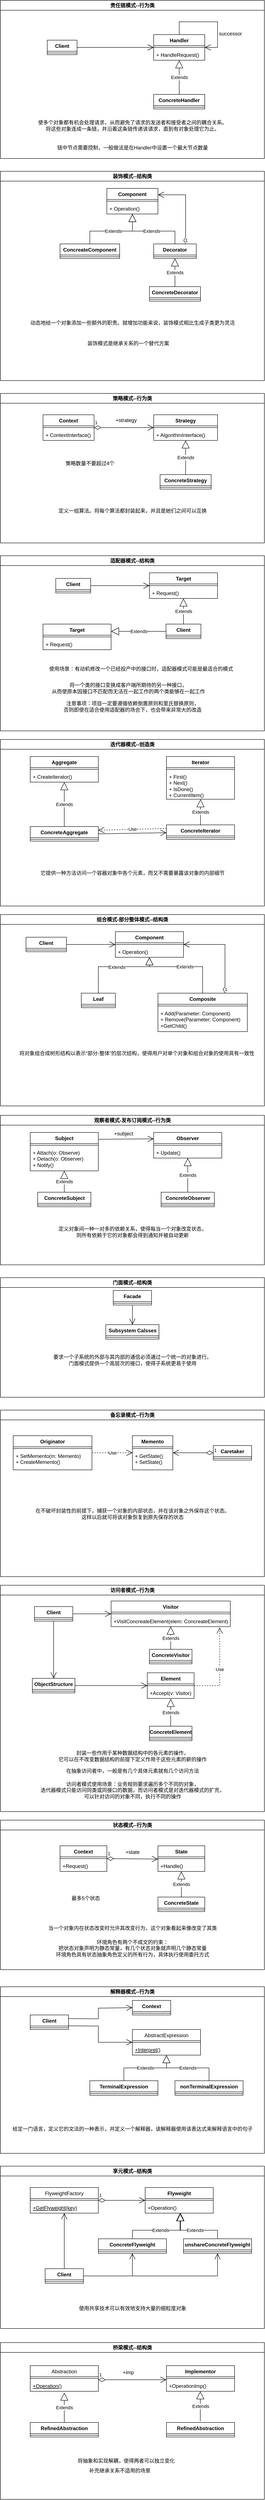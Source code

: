 <mxfile version="21.3.0" type="github">
  <diagram id="C5RBs43oDa-KdzZeNtuy" name="Page-1">
    <mxGraphModel dx="1434" dy="6609" grid="1" gridSize="10" guides="1" tooltips="1" connect="1" arrows="1" fold="1" page="1" pageScale="1" pageWidth="827" pageHeight="1169" math="0" shadow="0">
      <root>
        <mxCell id="WIyWlLk6GJQsqaUBKTNV-0" />
        <mxCell id="WIyWlLk6GJQsqaUBKTNV-1" parent="WIyWlLk6GJQsqaUBKTNV-0" />
        <mxCell id="6ICss55W7RaOTWumy3QS-1" value="桥梁模式--结构类" style="swimlane;whiteSpace=wrap;html=1;" parent="WIyWlLk6GJQsqaUBKTNV-1" vertex="1">
          <mxGeometry x="90" y="323" width="620" height="367" as="geometry" />
        </mxCell>
        <mxCell id="zkfFHV4jXpPFQw0GAbJ--6" value="Abstraction" style="swimlane;fontStyle=0;align=center;verticalAlign=top;childLayout=stackLayout;horizontal=1;startSize=26;horizontalStack=0;resizeParent=1;resizeLast=0;collapsible=1;marginBottom=0;rounded=0;shadow=0;strokeWidth=1;" parent="6ICss55W7RaOTWumy3QS-1" vertex="1">
          <mxGeometry x="70" y="54" width="160" height="60" as="geometry">
            <mxRectangle x="130" y="380" width="160" height="26" as="alternateBounds" />
          </mxGeometry>
        </mxCell>
        <mxCell id="zkfFHV4jXpPFQw0GAbJ--9" value="" style="line;html=1;strokeWidth=1;align=left;verticalAlign=middle;spacingTop=-1;spacingLeft=3;spacingRight=3;rotatable=0;labelPosition=right;points=[];portConstraint=eastwest;" parent="zkfFHV4jXpPFQw0GAbJ--6" vertex="1">
          <mxGeometry y="26" width="160" height="8" as="geometry" />
        </mxCell>
        <mxCell id="6ICss55W7RaOTWumy3QS-7" value="1" style="endArrow=open;html=1;endSize=12;startArrow=diamondThin;startSize=14;startFill=0;edgeStyle=orthogonalEdgeStyle;align=left;verticalAlign=bottom;rounded=0;" parent="zkfFHV4jXpPFQw0GAbJ--6" edge="1">
          <mxGeometry x="-1" y="3" relative="1" as="geometry">
            <mxPoint x="160" y="33" as="sourcePoint" />
            <mxPoint x="320" y="33" as="targetPoint" />
          </mxGeometry>
        </mxCell>
        <mxCell id="zkfFHV4jXpPFQw0GAbJ--10" value="+Operation()" style="text;align=left;verticalAlign=top;spacingLeft=4;spacingRight=4;overflow=hidden;rotatable=0;points=[[0,0.5],[1,0.5]];portConstraint=eastwest;fontStyle=4" parent="zkfFHV4jXpPFQw0GAbJ--6" vertex="1">
          <mxGeometry y="34" width="160" height="26" as="geometry" />
        </mxCell>
        <mxCell id="6ICss55W7RaOTWumy3QS-2" value="Implementor" style="swimlane;fontStyle=1;align=center;verticalAlign=top;childLayout=stackLayout;horizontal=1;startSize=26;horizontalStack=0;resizeParent=1;resizeParentMax=0;resizeLast=0;collapsible=1;marginBottom=0;whiteSpace=wrap;html=1;" parent="6ICss55W7RaOTWumy3QS-1" vertex="1">
          <mxGeometry x="390" y="54" width="160" height="60" as="geometry" />
        </mxCell>
        <mxCell id="6ICss55W7RaOTWumy3QS-4" value="" style="line;strokeWidth=1;fillColor=none;align=left;verticalAlign=middle;spacingTop=-1;spacingLeft=3;spacingRight=3;rotatable=0;labelPosition=right;points=[];portConstraint=eastwest;strokeColor=inherit;" parent="6ICss55W7RaOTWumy3QS-2" vertex="1">
          <mxGeometry y="26" width="160" height="8" as="geometry" />
        </mxCell>
        <mxCell id="6ICss55W7RaOTWumy3QS-5" value="+OperationImp()" style="text;strokeColor=none;fillColor=none;align=left;verticalAlign=top;spacingLeft=4;spacingRight=4;overflow=hidden;rotatable=0;points=[[0,0.5],[1,0.5]];portConstraint=eastwest;whiteSpace=wrap;html=1;" parent="6ICss55W7RaOTWumy3QS-2" vertex="1">
          <mxGeometry y="34" width="160" height="26" as="geometry" />
        </mxCell>
        <mxCell id="6ICss55W7RaOTWumy3QS-9" value="RefinedAbstraction" style="swimlane;fontStyle=1;align=center;verticalAlign=top;childLayout=stackLayout;horizontal=1;startSize=26;horizontalStack=0;resizeParent=1;resizeParentMax=0;resizeLast=0;collapsible=1;marginBottom=0;whiteSpace=wrap;html=1;" parent="6ICss55W7RaOTWumy3QS-1" vertex="1">
          <mxGeometry x="70" y="187" width="160" height="34" as="geometry" />
        </mxCell>
        <mxCell id="6ICss55W7RaOTWumy3QS-11" value="" style="line;strokeWidth=1;fillColor=none;align=left;verticalAlign=middle;spacingTop=-1;spacingLeft=3;spacingRight=3;rotatable=0;labelPosition=right;points=[];portConstraint=eastwest;strokeColor=inherit;" parent="6ICss55W7RaOTWumy3QS-9" vertex="1">
          <mxGeometry y="26" width="160" height="8" as="geometry" />
        </mxCell>
        <mxCell id="6ICss55W7RaOTWumy3QS-13" value="RefinedAbstraction" style="swimlane;fontStyle=1;align=center;verticalAlign=top;childLayout=stackLayout;horizontal=1;startSize=26;horizontalStack=0;resizeParent=1;resizeParentMax=0;resizeLast=0;collapsible=1;marginBottom=0;whiteSpace=wrap;html=1;" parent="6ICss55W7RaOTWumy3QS-1" vertex="1">
          <mxGeometry x="390" y="187" width="160" height="34" as="geometry" />
        </mxCell>
        <mxCell id="6ICss55W7RaOTWumy3QS-14" value="" style="line;strokeWidth=1;fillColor=none;align=left;verticalAlign=middle;spacingTop=-1;spacingLeft=3;spacingRight=3;rotatable=0;labelPosition=right;points=[];portConstraint=eastwest;strokeColor=inherit;" parent="6ICss55W7RaOTWumy3QS-13" vertex="1">
          <mxGeometry y="26" width="160" height="8" as="geometry" />
        </mxCell>
        <mxCell id="6ICss55W7RaOTWumy3QS-16" value="Extends" style="endArrow=block;endSize=16;endFill=0;html=1;rounded=0;exitX=0.5;exitY=0;exitDx=0;exitDy=0;" parent="6ICss55W7RaOTWumy3QS-1" source="6ICss55W7RaOTWumy3QS-9" edge="1">
          <mxGeometry width="160" relative="1" as="geometry">
            <mxPoint x="270" y="147" as="sourcePoint" />
            <mxPoint x="150" y="117" as="targetPoint" />
          </mxGeometry>
        </mxCell>
        <mxCell id="6ICss55W7RaOTWumy3QS-17" value="Extends" style="endArrow=block;endSize=16;endFill=0;html=1;rounded=0;exitX=0.5;exitY=0;exitDx=0;exitDy=0;" parent="6ICss55W7RaOTWumy3QS-1" edge="1">
          <mxGeometry width="160" relative="1" as="geometry">
            <mxPoint x="469.5" y="184" as="sourcePoint" />
            <mxPoint x="469.5" y="114" as="targetPoint" />
          </mxGeometry>
        </mxCell>
        <mxCell id="6ICss55W7RaOTWumy3QS-18" value="将抽象和实现解耦，使得两者可以独立变化" style="text;html=1;align=center;verticalAlign=middle;resizable=0;points=[];autosize=1;strokeColor=none;fillColor=none;" parent="6ICss55W7RaOTWumy3QS-1" vertex="1">
          <mxGeometry x="170" y="262" width="250" height="30" as="geometry" />
        </mxCell>
        <mxCell id="6ICss55W7RaOTWumy3QS-8" value="+imp" style="text;html=1;align=center;verticalAlign=middle;resizable=0;points=[];autosize=1;strokeColor=none;fillColor=none;" parent="WIyWlLk6GJQsqaUBKTNV-1" vertex="1">
          <mxGeometry x="365" y="378" width="50" height="30" as="geometry" />
        </mxCell>
        <mxCell id="6ICss55W7RaOTWumy3QS-19" value="补充继承关系不适用的场景" style="text;html=1;align=center;verticalAlign=middle;resizable=0;points=[];autosize=1;strokeColor=none;fillColor=none;" parent="WIyWlLk6GJQsqaUBKTNV-1" vertex="1">
          <mxGeometry x="285" y="608" width="170" height="30" as="geometry" />
        </mxCell>
        <mxCell id="6ICss55W7RaOTWumy3QS-20" value="享元模式--结构类" style="swimlane;whiteSpace=wrap;html=1;" parent="WIyWlLk6GJQsqaUBKTNV-1" vertex="1">
          <mxGeometry x="90" y="-90" width="620" height="380" as="geometry" />
        </mxCell>
        <mxCell id="6ICss55W7RaOTWumy3QS-21" value="FlyweightFactory" style="swimlane;fontStyle=0;align=center;verticalAlign=top;childLayout=stackLayout;horizontal=1;startSize=26;horizontalStack=0;resizeParent=1;resizeLast=0;collapsible=1;marginBottom=0;rounded=0;shadow=0;strokeWidth=1;" parent="6ICss55W7RaOTWumy3QS-20" vertex="1">
          <mxGeometry x="70" y="50" width="160" height="60" as="geometry">
            <mxRectangle x="130" y="380" width="160" height="26" as="alternateBounds" />
          </mxGeometry>
        </mxCell>
        <mxCell id="6ICss55W7RaOTWumy3QS-22" value="" style="line;html=1;strokeWidth=1;align=left;verticalAlign=middle;spacingTop=-1;spacingLeft=3;spacingRight=3;rotatable=0;labelPosition=right;points=[];portConstraint=eastwest;" parent="6ICss55W7RaOTWumy3QS-21" vertex="1">
          <mxGeometry y="26" width="160" height="8" as="geometry" />
        </mxCell>
        <mxCell id="6ICss55W7RaOTWumy3QS-24" value="+GetFlyweight(key)" style="text;align=left;verticalAlign=top;spacingLeft=4;spacingRight=4;overflow=hidden;rotatable=0;points=[[0,0.5],[1,0.5]];portConstraint=eastwest;fontStyle=4" parent="6ICss55W7RaOTWumy3QS-21" vertex="1">
          <mxGeometry y="34" width="160" height="26" as="geometry" />
        </mxCell>
        <mxCell id="6ICss55W7RaOTWumy3QS-25" value="Flyweight" style="swimlane;fontStyle=1;align=center;verticalAlign=top;childLayout=stackLayout;horizontal=1;startSize=26;horizontalStack=0;resizeParent=1;resizeParentMax=0;resizeLast=0;collapsible=1;marginBottom=0;whiteSpace=wrap;html=1;" parent="6ICss55W7RaOTWumy3QS-20" vertex="1">
          <mxGeometry x="340" y="50" width="160" height="60" as="geometry" />
        </mxCell>
        <mxCell id="6ICss55W7RaOTWumy3QS-26" value="" style="line;strokeWidth=1;fillColor=none;align=left;verticalAlign=middle;spacingTop=-1;spacingLeft=3;spacingRight=3;rotatable=0;labelPosition=right;points=[];portConstraint=eastwest;strokeColor=inherit;" parent="6ICss55W7RaOTWumy3QS-25" vertex="1">
          <mxGeometry y="26" width="160" height="8" as="geometry" />
        </mxCell>
        <mxCell id="6ICss55W7RaOTWumy3QS-27" value="+Operation()" style="text;strokeColor=none;fillColor=none;align=left;verticalAlign=top;spacingLeft=4;spacingRight=4;overflow=hidden;rotatable=0;points=[[0,0.5],[1,0.5]];portConstraint=eastwest;whiteSpace=wrap;html=1;" parent="6ICss55W7RaOTWumy3QS-25" vertex="1">
          <mxGeometry y="34" width="160" height="26" as="geometry" />
        </mxCell>
        <mxCell id="6ICss55W7RaOTWumy3QS-28" value="ConcreteFlyweight" style="swimlane;fontStyle=1;align=center;verticalAlign=top;childLayout=stackLayout;horizontal=1;startSize=26;horizontalStack=0;resizeParent=1;resizeParentMax=0;resizeLast=0;collapsible=1;marginBottom=0;whiteSpace=wrap;html=1;" parent="6ICss55W7RaOTWumy3QS-20" vertex="1">
          <mxGeometry x="230" y="170" width="160" height="34" as="geometry" />
        </mxCell>
        <mxCell id="6ICss55W7RaOTWumy3QS-29" value="" style="line;strokeWidth=1;fillColor=none;align=left;verticalAlign=middle;spacingTop=-1;spacingLeft=3;spacingRight=3;rotatable=0;labelPosition=right;points=[];portConstraint=eastwest;strokeColor=inherit;" parent="6ICss55W7RaOTWumy3QS-28" vertex="1">
          <mxGeometry y="26" width="160" height="8" as="geometry" />
        </mxCell>
        <mxCell id="6ICss55W7RaOTWumy3QS-30" value="unshareConcreteFlyweight" style="swimlane;fontStyle=1;align=center;verticalAlign=top;childLayout=stackLayout;horizontal=1;startSize=26;horizontalStack=0;resizeParent=1;resizeParentMax=0;resizeLast=0;collapsible=1;marginBottom=0;whiteSpace=wrap;html=1;" parent="6ICss55W7RaOTWumy3QS-20" vertex="1">
          <mxGeometry x="430" y="170" width="160" height="34" as="geometry" />
        </mxCell>
        <mxCell id="6ICss55W7RaOTWumy3QS-31" value="" style="line;strokeWidth=1;fillColor=none;align=left;verticalAlign=middle;spacingTop=-1;spacingLeft=3;spacingRight=3;rotatable=0;labelPosition=right;points=[];portConstraint=eastwest;strokeColor=inherit;" parent="6ICss55W7RaOTWumy3QS-30" vertex="1">
          <mxGeometry y="26" width="160" height="8" as="geometry" />
        </mxCell>
        <mxCell id="6ICss55W7RaOTWumy3QS-23" value="1" style="endArrow=open;html=1;endSize=12;startArrow=diamondThin;startSize=14;startFill=0;edgeStyle=orthogonalEdgeStyle;align=left;verticalAlign=bottom;rounded=0;entryX=0;entryY=0.5;entryDx=0;entryDy=0;exitX=1;exitY=0.5;exitDx=0;exitDy=0;" parent="6ICss55W7RaOTWumy3QS-20" source="6ICss55W7RaOTWumy3QS-21" target="6ICss55W7RaOTWumy3QS-25" edge="1">
          <mxGeometry x="-1" y="3" relative="1" as="geometry">
            <mxPoint x="260" y="70" as="sourcePoint" />
            <mxPoint x="310" y="80" as="targetPoint" />
          </mxGeometry>
        </mxCell>
        <mxCell id="6ICss55W7RaOTWumy3QS-32" value="Extends" style="endArrow=block;endSize=16;endFill=0;html=1;rounded=0;exitX=0.5;exitY=0;exitDx=0;exitDy=0;" parent="6ICss55W7RaOTWumy3QS-20" source="6ICss55W7RaOTWumy3QS-28" edge="1">
          <mxGeometry width="160" relative="1" as="geometry">
            <mxPoint x="260" y="130" as="sourcePoint" />
            <mxPoint x="422" y="110" as="targetPoint" />
            <Array as="points">
              <mxPoint x="310" y="150" />
              <mxPoint x="422" y="150" />
            </Array>
          </mxGeometry>
        </mxCell>
        <mxCell id="6ICss55W7RaOTWumy3QS-33" value="Extends" style="endArrow=block;endSize=16;endFill=0;html=1;rounded=0;exitX=0.5;exitY=0;exitDx=0;exitDy=0;" parent="6ICss55W7RaOTWumy3QS-20" source="6ICss55W7RaOTWumy3QS-30" edge="1">
          <mxGeometry width="160" relative="1" as="geometry">
            <mxPoint x="440" y="140" as="sourcePoint" />
            <mxPoint x="423" y="110" as="targetPoint" />
            <Array as="points">
              <mxPoint x="510" y="150" />
              <mxPoint x="423" y="150" />
            </Array>
          </mxGeometry>
        </mxCell>
        <mxCell id="6ICss55W7RaOTWumy3QS-34" value="Client" style="swimlane;fontStyle=1;align=center;verticalAlign=top;childLayout=stackLayout;horizontal=1;startSize=26;horizontalStack=0;resizeParent=1;resizeParentMax=0;resizeLast=0;collapsible=1;marginBottom=0;whiteSpace=wrap;html=1;" parent="6ICss55W7RaOTWumy3QS-20" vertex="1">
          <mxGeometry x="105" y="240" width="90" height="34" as="geometry" />
        </mxCell>
        <mxCell id="6ICss55W7RaOTWumy3QS-35" value="" style="line;strokeWidth=1;fillColor=none;align=left;verticalAlign=middle;spacingTop=-1;spacingLeft=3;spacingRight=3;rotatable=0;labelPosition=right;points=[];portConstraint=eastwest;strokeColor=inherit;" parent="6ICss55W7RaOTWumy3QS-34" vertex="1">
          <mxGeometry y="26" width="90" height="8" as="geometry" />
        </mxCell>
        <mxCell id="6ICss55W7RaOTWumy3QS-36" value="" style="endArrow=open;endFill=1;endSize=12;html=1;rounded=0;exitX=1;exitY=0.5;exitDx=0;exitDy=0;entryX=0.5;entryY=1;entryDx=0;entryDy=0;" parent="6ICss55W7RaOTWumy3QS-20" source="6ICss55W7RaOTWumy3QS-34" target="6ICss55W7RaOTWumy3QS-28" edge="1">
          <mxGeometry width="160" relative="1" as="geometry">
            <mxPoint x="220" y="256.5" as="sourcePoint" />
            <mxPoint x="380" y="256.5" as="targetPoint" />
            <Array as="points">
              <mxPoint x="310" y="257" />
            </Array>
          </mxGeometry>
        </mxCell>
        <mxCell id="6ICss55W7RaOTWumy3QS-37" value="" style="endArrow=open;endFill=1;endSize=12;html=1;rounded=0;exitX=1;exitY=0.5;exitDx=0;exitDy=0;entryX=0.5;entryY=1;entryDx=0;entryDy=0;" parent="6ICss55W7RaOTWumy3QS-20" source="6ICss55W7RaOTWumy3QS-34" target="6ICss55W7RaOTWumy3QS-30" edge="1">
          <mxGeometry width="160" relative="1" as="geometry">
            <mxPoint x="340" y="250" as="sourcePoint" />
            <mxPoint x="500" y="250" as="targetPoint" />
            <Array as="points">
              <mxPoint x="510" y="257" />
            </Array>
          </mxGeometry>
        </mxCell>
        <mxCell id="6ICss55W7RaOTWumy3QS-38" value="" style="endArrow=open;endFill=1;endSize=12;html=1;rounded=0;exitX=0.5;exitY=0;exitDx=0;exitDy=0;" parent="6ICss55W7RaOTWumy3QS-20" source="6ICss55W7RaOTWumy3QS-34" edge="1">
          <mxGeometry width="160" relative="1" as="geometry">
            <mxPoint x="30" y="160" as="sourcePoint" />
            <mxPoint x="150" y="110" as="targetPoint" />
          </mxGeometry>
        </mxCell>
        <mxCell id="6ICss55W7RaOTWumy3QS-39" value="使用共享技术可以有效地支持大量的细粒度对象" style="text;html=1;align=center;verticalAlign=middle;resizable=0;points=[];autosize=1;strokeColor=none;fillColor=none;" parent="WIyWlLk6GJQsqaUBKTNV-1" vertex="1">
          <mxGeometry x="260" y="228" width="280" height="30" as="geometry" />
        </mxCell>
        <mxCell id="6ICss55W7RaOTWumy3QS-40" value="解释器模式--行为类" style="swimlane;whiteSpace=wrap;html=1;" parent="WIyWlLk6GJQsqaUBKTNV-1" vertex="1">
          <mxGeometry x="90" y="-510" width="620" height="390" as="geometry" />
        </mxCell>
        <mxCell id="6ICss55W7RaOTWumy3QS-41" value="AbstractExpression" style="swimlane;fontStyle=0;align=center;verticalAlign=top;childLayout=stackLayout;horizontal=1;startSize=26;horizontalStack=0;resizeParent=1;resizeLast=0;collapsible=1;marginBottom=0;rounded=0;shadow=0;strokeWidth=1;" parent="6ICss55W7RaOTWumy3QS-40" vertex="1">
          <mxGeometry x="310" y="100" width="160" height="60" as="geometry">
            <mxRectangle x="130" y="380" width="160" height="26" as="alternateBounds" />
          </mxGeometry>
        </mxCell>
        <mxCell id="6ICss55W7RaOTWumy3QS-42" value="" style="line;html=1;strokeWidth=1;align=left;verticalAlign=middle;spacingTop=-1;spacingLeft=3;spacingRight=3;rotatable=0;labelPosition=right;points=[];portConstraint=eastwest;" parent="6ICss55W7RaOTWumy3QS-41" vertex="1">
          <mxGeometry y="26" width="160" height="8" as="geometry" />
        </mxCell>
        <mxCell id="6ICss55W7RaOTWumy3QS-43" value="+Interpret()" style="text;align=left;verticalAlign=top;spacingLeft=4;spacingRight=4;overflow=hidden;rotatable=0;points=[[0,0.5],[1,0.5]];portConstraint=eastwest;fontStyle=4" parent="6ICss55W7RaOTWumy3QS-41" vertex="1">
          <mxGeometry y="34" width="160" height="26" as="geometry" />
        </mxCell>
        <mxCell id="6ICss55W7RaOTWumy3QS-44" value="TerminalExpression" style="swimlane;fontStyle=1;align=center;verticalAlign=top;childLayout=stackLayout;horizontal=1;startSize=26;horizontalStack=0;resizeParent=1;resizeParentMax=0;resizeLast=0;collapsible=1;marginBottom=0;whiteSpace=wrap;html=1;" parent="6ICss55W7RaOTWumy3QS-40" vertex="1">
          <mxGeometry x="210" y="220" width="160" height="34" as="geometry" />
        </mxCell>
        <mxCell id="6ICss55W7RaOTWumy3QS-45" value="" style="line;strokeWidth=1;fillColor=none;align=left;verticalAlign=middle;spacingTop=-1;spacingLeft=3;spacingRight=3;rotatable=0;labelPosition=right;points=[];portConstraint=eastwest;strokeColor=inherit;" parent="6ICss55W7RaOTWumy3QS-44" vertex="1">
          <mxGeometry y="26" width="160" height="8" as="geometry" />
        </mxCell>
        <mxCell id="6ICss55W7RaOTWumy3QS-46" value="nonTerminalExpression" style="swimlane;fontStyle=1;align=center;verticalAlign=top;childLayout=stackLayout;horizontal=1;startSize=26;horizontalStack=0;resizeParent=1;resizeParentMax=0;resizeLast=0;collapsible=1;marginBottom=0;whiteSpace=wrap;html=1;" parent="6ICss55W7RaOTWumy3QS-40" vertex="1">
          <mxGeometry x="410" y="220" width="160" height="34" as="geometry" />
        </mxCell>
        <mxCell id="6ICss55W7RaOTWumy3QS-47" value="" style="line;strokeWidth=1;fillColor=none;align=left;verticalAlign=middle;spacingTop=-1;spacingLeft=3;spacingRight=3;rotatable=0;labelPosition=right;points=[];portConstraint=eastwest;strokeColor=inherit;" parent="6ICss55W7RaOTWumy3QS-46" vertex="1">
          <mxGeometry y="26" width="160" height="8" as="geometry" />
        </mxCell>
        <mxCell id="6ICss55W7RaOTWumy3QS-48" value="Extends" style="endArrow=block;endSize=16;endFill=0;html=1;rounded=0;exitX=0.5;exitY=0;exitDx=0;exitDy=0;" parent="6ICss55W7RaOTWumy3QS-40" source="6ICss55W7RaOTWumy3QS-44" edge="1">
          <mxGeometry width="160" relative="1" as="geometry">
            <mxPoint x="310" y="190" as="sourcePoint" />
            <mxPoint x="390" y="160" as="targetPoint" />
            <Array as="points">
              <mxPoint x="290" y="190" />
              <mxPoint x="390" y="190" />
            </Array>
          </mxGeometry>
        </mxCell>
        <mxCell id="6ICss55W7RaOTWumy3QS-49" value="Extends" style="endArrow=block;endSize=16;endFill=0;html=1;rounded=0;exitX=0.5;exitY=0;exitDx=0;exitDy=0;" parent="6ICss55W7RaOTWumy3QS-40" source="6ICss55W7RaOTWumy3QS-46" edge="1">
          <mxGeometry width="160" relative="1" as="geometry">
            <mxPoint x="430" y="190" as="sourcePoint" />
            <mxPoint x="390" y="160" as="targetPoint" />
            <Array as="points">
              <mxPoint x="490" y="190" />
              <mxPoint x="390" y="190" />
            </Array>
          </mxGeometry>
        </mxCell>
        <mxCell id="6ICss55W7RaOTWumy3QS-50" value="Client" style="swimlane;fontStyle=1;align=center;verticalAlign=top;childLayout=stackLayout;horizontal=1;startSize=26;horizontalStack=0;resizeParent=1;resizeParentMax=0;resizeLast=0;collapsible=1;marginBottom=0;whiteSpace=wrap;html=1;" parent="6ICss55W7RaOTWumy3QS-40" vertex="1">
          <mxGeometry x="70" y="66" width="90" height="34" as="geometry" />
        </mxCell>
        <mxCell id="6ICss55W7RaOTWumy3QS-51" value="" style="line;strokeWidth=1;fillColor=none;align=left;verticalAlign=middle;spacingTop=-1;spacingLeft=3;spacingRight=3;rotatable=0;labelPosition=right;points=[];portConstraint=eastwest;strokeColor=inherit;" parent="6ICss55W7RaOTWumy3QS-50" vertex="1">
          <mxGeometry y="26" width="90" height="8" as="geometry" />
        </mxCell>
        <mxCell id="6ICss55W7RaOTWumy3QS-52" value="Context" style="swimlane;fontStyle=1;align=center;verticalAlign=top;childLayout=stackLayout;horizontal=1;startSize=26;horizontalStack=0;resizeParent=1;resizeParentMax=0;resizeLast=0;collapsible=1;marginBottom=0;whiteSpace=wrap;html=1;" parent="6ICss55W7RaOTWumy3QS-40" vertex="1">
          <mxGeometry x="310" y="32" width="90" height="34" as="geometry" />
        </mxCell>
        <mxCell id="6ICss55W7RaOTWumy3QS-53" value="" style="line;strokeWidth=1;fillColor=none;align=left;verticalAlign=middle;spacingTop=-1;spacingLeft=3;spacingRight=3;rotatable=0;labelPosition=right;points=[];portConstraint=eastwest;strokeColor=inherit;" parent="6ICss55W7RaOTWumy3QS-52" vertex="1">
          <mxGeometry y="26" width="90" height="8" as="geometry" />
        </mxCell>
        <mxCell id="6ICss55W7RaOTWumy3QS-54" value="" style="endArrow=open;endFill=1;endSize=12;html=1;rounded=0;entryX=0;entryY=0.5;entryDx=0;entryDy=0;exitX=1;exitY=0.25;exitDx=0;exitDy=0;" parent="6ICss55W7RaOTWumy3QS-40" source="6ICss55W7RaOTWumy3QS-50" target="6ICss55W7RaOTWumy3QS-52" edge="1">
          <mxGeometry width="160" relative="1" as="geometry">
            <mxPoint x="170" y="80" as="sourcePoint" />
            <mxPoint x="330" y="80" as="targetPoint" />
            <Array as="points">
              <mxPoint x="230" y="75" />
              <mxPoint x="230" y="50" />
            </Array>
          </mxGeometry>
        </mxCell>
        <mxCell id="6ICss55W7RaOTWumy3QS-55" value="" style="endArrow=open;endFill=1;endSize=12;html=1;rounded=0;entryX=0;entryY=0.5;entryDx=0;entryDy=0;exitX=1;exitY=0.75;exitDx=0;exitDy=0;" parent="6ICss55W7RaOTWumy3QS-40" source="6ICss55W7RaOTWumy3QS-50" target="6ICss55W7RaOTWumy3QS-41" edge="1">
          <mxGeometry width="160" relative="1" as="geometry">
            <mxPoint x="100" y="150" as="sourcePoint" />
            <mxPoint x="260" y="150" as="targetPoint" />
            <Array as="points">
              <mxPoint x="230" y="92" />
              <mxPoint x="230" y="130" />
            </Array>
          </mxGeometry>
        </mxCell>
        <mxCell id="6ICss55W7RaOTWumy3QS-56" value="给定一门语言，定义它的文法的一种表示，并定义一个解释器，该解释器使用该表达式来解释语言中的句子" style="text;html=1;align=center;verticalAlign=middle;resizable=0;points=[];autosize=1;strokeColor=none;fillColor=none;" parent="WIyWlLk6GJQsqaUBKTNV-1" vertex="1">
          <mxGeometry x="105" y="-192" width="590" height="30" as="geometry" />
        </mxCell>
        <mxCell id="6ICss55W7RaOTWumy3QS-57" value="状态模式--行为类" style="swimlane;whiteSpace=wrap;html=1;" parent="WIyWlLk6GJQsqaUBKTNV-1" vertex="1">
          <mxGeometry x="90" y="-900" width="620" height="350" as="geometry" />
        </mxCell>
        <mxCell id="6ICss55W7RaOTWumy3QS-60" value="Context" style="swimlane;fontStyle=1;align=center;verticalAlign=top;childLayout=stackLayout;horizontal=1;startSize=26;horizontalStack=0;resizeParent=1;resizeParentMax=0;resizeLast=0;collapsible=1;marginBottom=0;whiteSpace=wrap;html=1;" parent="6ICss55W7RaOTWumy3QS-57" vertex="1">
          <mxGeometry x="140" y="60" width="110" height="60" as="geometry" />
        </mxCell>
        <mxCell id="6ICss55W7RaOTWumy3QS-62" value="" style="line;strokeWidth=1;fillColor=none;align=left;verticalAlign=middle;spacingTop=-1;spacingLeft=3;spacingRight=3;rotatable=0;labelPosition=right;points=[];portConstraint=eastwest;strokeColor=inherit;" parent="6ICss55W7RaOTWumy3QS-60" vertex="1">
          <mxGeometry y="26" width="110" height="8" as="geometry" />
        </mxCell>
        <mxCell id="6ICss55W7RaOTWumy3QS-70" value="1" style="endArrow=open;html=1;endSize=12;startArrow=diamondThin;startSize=14;startFill=0;edgeStyle=orthogonalEdgeStyle;align=left;verticalAlign=bottom;rounded=0;entryX=0;entryY=0.625;entryDx=0;entryDy=0;entryPerimeter=0;" parent="6ICss55W7RaOTWumy3QS-60" target="6ICss55W7RaOTWumy3QS-65" edge="1">
          <mxGeometry x="-1" y="3" relative="1" as="geometry">
            <mxPoint x="110" y="30" as="sourcePoint" />
            <mxPoint x="270" y="30" as="targetPoint" />
          </mxGeometry>
        </mxCell>
        <mxCell id="6ICss55W7RaOTWumy3QS-63" value="+Request()" style="text;strokeColor=none;fillColor=none;align=left;verticalAlign=top;spacingLeft=4;spacingRight=4;overflow=hidden;rotatable=0;points=[[0,0.5],[1,0.5]];portConstraint=eastwest;whiteSpace=wrap;html=1;" parent="6ICss55W7RaOTWumy3QS-60" vertex="1">
          <mxGeometry y="34" width="110" height="26" as="geometry" />
        </mxCell>
        <mxCell id="6ICss55W7RaOTWumy3QS-64" value="State" style="swimlane;fontStyle=1;align=center;verticalAlign=top;childLayout=stackLayout;horizontal=1;startSize=26;horizontalStack=0;resizeParent=1;resizeParentMax=0;resizeLast=0;collapsible=1;marginBottom=0;whiteSpace=wrap;html=1;" parent="6ICss55W7RaOTWumy3QS-57" vertex="1">
          <mxGeometry x="370" y="60" width="110" height="60" as="geometry" />
        </mxCell>
        <mxCell id="6ICss55W7RaOTWumy3QS-65" value="" style="line;strokeWidth=1;fillColor=none;align=left;verticalAlign=middle;spacingTop=-1;spacingLeft=3;spacingRight=3;rotatable=0;labelPosition=right;points=[];portConstraint=eastwest;strokeColor=inherit;" parent="6ICss55W7RaOTWumy3QS-64" vertex="1">
          <mxGeometry y="26" width="110" height="8" as="geometry" />
        </mxCell>
        <mxCell id="6ICss55W7RaOTWumy3QS-66" value="+Handle()" style="text;strokeColor=none;fillColor=none;align=left;verticalAlign=top;spacingLeft=4;spacingRight=4;overflow=hidden;rotatable=0;points=[[0,0.5],[1,0.5]];portConstraint=eastwest;whiteSpace=wrap;html=1;" parent="6ICss55W7RaOTWumy3QS-64" vertex="1">
          <mxGeometry y="34" width="110" height="26" as="geometry" />
        </mxCell>
        <mxCell id="6ICss55W7RaOTWumy3QS-67" value="ConcreteState" style="swimlane;fontStyle=1;align=center;verticalAlign=top;childLayout=stackLayout;horizontal=1;startSize=26;horizontalStack=0;resizeParent=1;resizeParentMax=0;resizeLast=0;collapsible=1;marginBottom=0;whiteSpace=wrap;html=1;" parent="6ICss55W7RaOTWumy3QS-57" vertex="1">
          <mxGeometry x="370" y="180" width="110" height="34" as="geometry" />
        </mxCell>
        <mxCell id="6ICss55W7RaOTWumy3QS-68" value="" style="line;strokeWidth=1;fillColor=none;align=left;verticalAlign=middle;spacingTop=-1;spacingLeft=3;spacingRight=3;rotatable=0;labelPosition=right;points=[];portConstraint=eastwest;strokeColor=inherit;" parent="6ICss55W7RaOTWumy3QS-67" vertex="1">
          <mxGeometry y="26" width="110" height="8" as="geometry" />
        </mxCell>
        <mxCell id="6ICss55W7RaOTWumy3QS-71" value="+state" style="text;html=1;align=center;verticalAlign=middle;resizable=0;points=[];autosize=1;strokeColor=none;fillColor=none;" parent="6ICss55W7RaOTWumy3QS-57" vertex="1">
          <mxGeometry x="280" y="60" width="60" height="30" as="geometry" />
        </mxCell>
        <mxCell id="6ICss55W7RaOTWumy3QS-72" value="Extends" style="endArrow=block;endSize=16;endFill=0;html=1;rounded=0;exitX=0.5;exitY=0;exitDx=0;exitDy=0;" parent="6ICss55W7RaOTWumy3QS-57" source="6ICss55W7RaOTWumy3QS-67" edge="1">
          <mxGeometry width="160" relative="1" as="geometry">
            <mxPoint x="310" y="140" as="sourcePoint" />
            <mxPoint x="425" y="120" as="targetPoint" />
          </mxGeometry>
        </mxCell>
        <mxCell id="6ICss55W7RaOTWumy3QS-73" value="当一个对象内在状态改变时允许其改变行为，这个对象看起来像改变了其类" style="text;html=1;align=center;verticalAlign=middle;resizable=0;points=[];autosize=1;strokeColor=none;fillColor=none;" parent="6ICss55W7RaOTWumy3QS-57" vertex="1">
          <mxGeometry x="100" y="238" width="420" height="30" as="geometry" />
        </mxCell>
        <mxCell id="6ICss55W7RaOTWumy3QS-74" value="环境角色有两个不成文的约束：&lt;br&gt;把状态对象声明为静态常量，有几个状态对象就声明几个静态常量&lt;br&gt;环境角色具有状态抽象角色定义的所有行为，具体执行使用委托方式" style="text;html=1;align=center;verticalAlign=middle;resizable=0;points=[];autosize=1;strokeColor=none;fillColor=none;" parent="6ICss55W7RaOTWumy3QS-57" vertex="1">
          <mxGeometry x="120" y="270" width="380" height="60" as="geometry" />
        </mxCell>
        <mxCell id="11gKIhfqWF8Fhhnc01fx-0" value="访问者模式--行为类" style="swimlane;whiteSpace=wrap;html=1;" vertex="1" parent="WIyWlLk6GJQsqaUBKTNV-1">
          <mxGeometry x="90" y="-1450" width="620" height="530" as="geometry" />
        </mxCell>
        <mxCell id="11gKIhfqWF8Fhhnc01fx-5" value="Client" style="swimlane;fontStyle=1;align=center;verticalAlign=top;childLayout=stackLayout;horizontal=1;startSize=26;horizontalStack=0;resizeParent=1;resizeParentMax=0;resizeLast=0;collapsible=1;marginBottom=0;whiteSpace=wrap;html=1;" vertex="1" parent="11gKIhfqWF8Fhhnc01fx-0">
          <mxGeometry x="80" y="50" width="90" height="34" as="geometry" />
        </mxCell>
        <mxCell id="11gKIhfqWF8Fhhnc01fx-6" value="" style="line;strokeWidth=1;fillColor=none;align=left;verticalAlign=middle;spacingTop=-1;spacingLeft=3;spacingRight=3;rotatable=0;labelPosition=right;points=[];portConstraint=eastwest;strokeColor=inherit;" vertex="1" parent="11gKIhfqWF8Fhhnc01fx-5">
          <mxGeometry y="26" width="90" height="8" as="geometry" />
        </mxCell>
        <mxCell id="11gKIhfqWF8Fhhnc01fx-7" value="ObjectStructure" style="swimlane;fontStyle=1;align=center;verticalAlign=top;childLayout=stackLayout;horizontal=1;startSize=26;horizontalStack=0;resizeParent=1;resizeParentMax=0;resizeLast=0;collapsible=1;marginBottom=0;whiteSpace=wrap;html=1;" vertex="1" parent="11gKIhfqWF8Fhhnc01fx-0">
          <mxGeometry x="75" y="218" width="100" height="34" as="geometry" />
        </mxCell>
        <mxCell id="11gKIhfqWF8Fhhnc01fx-8" value="" style="line;strokeWidth=1;fillColor=none;align=left;verticalAlign=middle;spacingTop=-1;spacingLeft=3;spacingRight=3;rotatable=0;labelPosition=right;points=[];portConstraint=eastwest;strokeColor=inherit;" vertex="1" parent="11gKIhfqWF8Fhhnc01fx-7">
          <mxGeometry y="26" width="100" height="8" as="geometry" />
        </mxCell>
        <mxCell id="11gKIhfqWF8Fhhnc01fx-9" value="Visitor" style="swimlane;fontStyle=1;align=center;verticalAlign=top;childLayout=stackLayout;horizontal=1;startSize=26;horizontalStack=0;resizeParent=1;resizeParentMax=0;resizeLast=0;collapsible=1;marginBottom=0;whiteSpace=wrap;html=1;" vertex="1" parent="11gKIhfqWF8Fhhnc01fx-0">
          <mxGeometry x="260" y="37" width="280" height="60" as="geometry" />
        </mxCell>
        <mxCell id="11gKIhfqWF8Fhhnc01fx-10" value="" style="line;strokeWidth=1;fillColor=none;align=left;verticalAlign=middle;spacingTop=-1;spacingLeft=3;spacingRight=3;rotatable=0;labelPosition=right;points=[];portConstraint=eastwest;strokeColor=inherit;" vertex="1" parent="11gKIhfqWF8Fhhnc01fx-9">
          <mxGeometry y="26" width="280" height="8" as="geometry" />
        </mxCell>
        <mxCell id="11gKIhfqWF8Fhhnc01fx-11" value="+VisitConcreateElement(elem: ConcreateElement)" style="text;strokeColor=none;fillColor=none;align=left;verticalAlign=top;spacingLeft=4;spacingRight=4;overflow=hidden;rotatable=0;points=[[0,0.5],[1,0.5]];portConstraint=eastwest;whiteSpace=wrap;html=1;" vertex="1" parent="11gKIhfqWF8Fhhnc01fx-9">
          <mxGeometry y="34" width="280" height="26" as="geometry" />
        </mxCell>
        <mxCell id="11gKIhfqWF8Fhhnc01fx-12" value="ConcreteVisitor" style="swimlane;fontStyle=1;align=center;verticalAlign=top;childLayout=stackLayout;horizontal=1;startSize=26;horizontalStack=0;resizeParent=1;resizeParentMax=0;resizeLast=0;collapsible=1;marginBottom=0;whiteSpace=wrap;html=1;" vertex="1" parent="11gKIhfqWF8Fhhnc01fx-0">
          <mxGeometry x="350" y="150" width="100" height="34" as="geometry" />
        </mxCell>
        <mxCell id="11gKIhfqWF8Fhhnc01fx-13" value="" style="line;strokeWidth=1;fillColor=none;align=left;verticalAlign=middle;spacingTop=-1;spacingLeft=3;spacingRight=3;rotatable=0;labelPosition=right;points=[];portConstraint=eastwest;strokeColor=inherit;" vertex="1" parent="11gKIhfqWF8Fhhnc01fx-12">
          <mxGeometry y="26" width="100" height="8" as="geometry" />
        </mxCell>
        <mxCell id="11gKIhfqWF8Fhhnc01fx-14" value="Element" style="swimlane;fontStyle=1;align=center;verticalAlign=top;childLayout=stackLayout;horizontal=1;startSize=26;horizontalStack=0;resizeParent=1;resizeParentMax=0;resizeLast=0;collapsible=1;marginBottom=0;whiteSpace=wrap;html=1;" vertex="1" parent="11gKIhfqWF8Fhhnc01fx-0">
          <mxGeometry x="345" y="205" width="110" height="60" as="geometry" />
        </mxCell>
        <mxCell id="11gKIhfqWF8Fhhnc01fx-15" value="" style="line;strokeWidth=1;fillColor=none;align=left;verticalAlign=middle;spacingTop=-1;spacingLeft=3;spacingRight=3;rotatable=0;labelPosition=right;points=[];portConstraint=eastwest;strokeColor=inherit;" vertex="1" parent="11gKIhfqWF8Fhhnc01fx-14">
          <mxGeometry y="26" width="110" height="8" as="geometry" />
        </mxCell>
        <mxCell id="11gKIhfqWF8Fhhnc01fx-16" value="+Accept(v: Visitor)" style="text;strokeColor=none;fillColor=none;align=left;verticalAlign=top;spacingLeft=4;spacingRight=4;overflow=hidden;rotatable=0;points=[[0,0.5],[1,0.5]];portConstraint=eastwest;whiteSpace=wrap;html=1;" vertex="1" parent="11gKIhfqWF8Fhhnc01fx-14">
          <mxGeometry y="34" width="110" height="26" as="geometry" />
        </mxCell>
        <mxCell id="11gKIhfqWF8Fhhnc01fx-19" value="" style="endArrow=open;endFill=1;endSize=12;html=1;rounded=0;exitX=1;exitY=0.5;exitDx=0;exitDy=0;entryX=0;entryY=0.5;entryDx=0;entryDy=0;" edge="1" parent="11gKIhfqWF8Fhhnc01fx-0" source="11gKIhfqWF8Fhhnc01fx-5" target="11gKIhfqWF8Fhhnc01fx-9">
          <mxGeometry width="160" relative="1" as="geometry">
            <mxPoint x="175" y="120" as="sourcePoint" />
            <mxPoint x="335" y="120" as="targetPoint" />
          </mxGeometry>
        </mxCell>
        <mxCell id="11gKIhfqWF8Fhhnc01fx-20" value="" style="endArrow=open;endFill=1;endSize=12;html=1;rounded=0;exitX=0.5;exitY=1;exitDx=0;exitDy=0;entryX=0.5;entryY=0;entryDx=0;entryDy=0;" edge="1" parent="11gKIhfqWF8Fhhnc01fx-0" source="11gKIhfqWF8Fhhnc01fx-5" target="11gKIhfqWF8Fhhnc01fx-7">
          <mxGeometry width="160" relative="1" as="geometry">
            <mxPoint x="240" y="320" as="sourcePoint" />
            <mxPoint x="400" y="320" as="targetPoint" />
          </mxGeometry>
        </mxCell>
        <mxCell id="11gKIhfqWF8Fhhnc01fx-21" value="" style="endArrow=open;endFill=1;endSize=12;html=1;rounded=0;exitX=1;exitY=0.5;exitDx=0;exitDy=0;entryX=0;entryY=0.5;entryDx=0;entryDy=0;" edge="1" parent="11gKIhfqWF8Fhhnc01fx-0" source="11gKIhfqWF8Fhhnc01fx-7" target="11gKIhfqWF8Fhhnc01fx-14">
          <mxGeometry width="160" relative="1" as="geometry">
            <mxPoint x="240" y="320" as="sourcePoint" />
            <mxPoint x="350" y="235" as="targetPoint" />
          </mxGeometry>
        </mxCell>
        <mxCell id="11gKIhfqWF8Fhhnc01fx-22" value="Use" style="endArrow=open;endSize=12;dashed=1;html=1;rounded=0;entryX=0.911;entryY=1.077;entryDx=0;entryDy=0;entryPerimeter=0;exitX=1;exitY=0.5;exitDx=0;exitDy=0;" edge="1" parent="11gKIhfqWF8Fhhnc01fx-0" source="11gKIhfqWF8Fhhnc01fx-14" target="11gKIhfqWF8Fhhnc01fx-11">
          <mxGeometry width="160" relative="1" as="geometry">
            <mxPoint x="470" y="235" as="sourcePoint" />
            <mxPoint x="400" y="320" as="targetPoint" />
            <Array as="points">
              <mxPoint x="515" y="235" />
            </Array>
          </mxGeometry>
        </mxCell>
        <mxCell id="11gKIhfqWF8Fhhnc01fx-23" value="Extends" style="endArrow=block;endSize=16;endFill=0;html=1;rounded=0;exitX=0.5;exitY=0;exitDx=0;exitDy=0;entryX=0.5;entryY=1;entryDx=0;entryDy=0;entryPerimeter=0;" edge="1" parent="11gKIhfqWF8Fhhnc01fx-0" source="11gKIhfqWF8Fhhnc01fx-12" target="11gKIhfqWF8Fhhnc01fx-11">
          <mxGeometry width="160" relative="1" as="geometry">
            <mxPoint x="240" y="320" as="sourcePoint" />
            <mxPoint x="400" y="100" as="targetPoint" />
          </mxGeometry>
        </mxCell>
        <mxCell id="11gKIhfqWF8Fhhnc01fx-25" value="ConcreteElement" style="swimlane;fontStyle=1;align=center;verticalAlign=top;childLayout=stackLayout;horizontal=1;startSize=26;horizontalStack=0;resizeParent=1;resizeParentMax=0;resizeLast=0;collapsible=1;marginBottom=0;whiteSpace=wrap;html=1;" vertex="1" parent="11gKIhfqWF8Fhhnc01fx-0">
          <mxGeometry x="350" y="330" width="100" height="34" as="geometry" />
        </mxCell>
        <mxCell id="11gKIhfqWF8Fhhnc01fx-26" value="" style="line;strokeWidth=1;fillColor=none;align=left;verticalAlign=middle;spacingTop=-1;spacingLeft=3;spacingRight=3;rotatable=0;labelPosition=right;points=[];portConstraint=eastwest;strokeColor=inherit;" vertex="1" parent="11gKIhfqWF8Fhhnc01fx-25">
          <mxGeometry y="26" width="100" height="8" as="geometry" />
        </mxCell>
        <mxCell id="11gKIhfqWF8Fhhnc01fx-27" value="Extends" style="endArrow=block;endSize=16;endFill=0;html=1;rounded=0;exitX=0.5;exitY=0;exitDx=0;exitDy=0;entryX=0.5;entryY=1.038;entryDx=0;entryDy=0;entryPerimeter=0;" edge="1" parent="11gKIhfqWF8Fhhnc01fx-0" source="11gKIhfqWF8Fhhnc01fx-25" target="11gKIhfqWF8Fhhnc01fx-16">
          <mxGeometry width="160" relative="1" as="geometry">
            <mxPoint x="240" y="220" as="sourcePoint" />
            <mxPoint x="400" y="270" as="targetPoint" />
          </mxGeometry>
        </mxCell>
        <mxCell id="11gKIhfqWF8Fhhnc01fx-28" value="封装一些作用于某种数据结构中的各元素的操作，&lt;br&gt;它可以在不改变数据结构的前提下定义作用于这些元素的新的操作" style="text;html=1;align=center;verticalAlign=middle;resizable=0;points=[];autosize=1;strokeColor=none;fillColor=none;" vertex="1" parent="11gKIhfqWF8Fhhnc01fx-0">
          <mxGeometry x="125" y="380" width="370" height="40" as="geometry" />
        </mxCell>
        <mxCell id="11gKIhfqWF8Fhhnc01fx-29" value="在抽象访问者中，一般是有几个具体元素就有几个访问方法" style="text;html=1;align=center;verticalAlign=middle;resizable=0;points=[];autosize=1;strokeColor=none;fillColor=none;" vertex="1" parent="11gKIhfqWF8Fhhnc01fx-0">
          <mxGeometry x="140" y="420" width="340" height="30" as="geometry" />
        </mxCell>
        <mxCell id="11gKIhfqWF8Fhhnc01fx-30" value="访问者模式使用场景：业务规则要求遍历多个不同的对象，&lt;br&gt;迭代器模式只能访问同类或同接口的数据，而访问者模式是对迭代器模式的扩充，&lt;br&gt;可以针对访问的对象不同，执行不同的操作" style="text;html=1;align=center;verticalAlign=middle;resizable=0;points=[];autosize=1;strokeColor=none;fillColor=none;" vertex="1" parent="11gKIhfqWF8Fhhnc01fx-0">
          <mxGeometry x="80" y="450" width="460" height="60" as="geometry" />
        </mxCell>
        <mxCell id="11gKIhfqWF8Fhhnc01fx-31" value="备忘录模式--行为类" style="swimlane;whiteSpace=wrap;html=1;" vertex="1" parent="WIyWlLk6GJQsqaUBKTNV-1">
          <mxGeometry x="90" y="-1860" width="620" height="390" as="geometry" />
        </mxCell>
        <mxCell id="11gKIhfqWF8Fhhnc01fx-32" value="Originator" style="swimlane;fontStyle=1;align=center;verticalAlign=top;childLayout=stackLayout;horizontal=1;startSize=26;horizontalStack=0;resizeParent=1;resizeParentMax=0;resizeLast=0;collapsible=1;marginBottom=0;whiteSpace=wrap;html=1;" vertex="1" parent="11gKIhfqWF8Fhhnc01fx-31">
          <mxGeometry x="30" y="60" width="185" height="80" as="geometry" />
        </mxCell>
        <mxCell id="11gKIhfqWF8Fhhnc01fx-34" value="" style="line;strokeWidth=1;fillColor=none;align=left;verticalAlign=middle;spacingTop=-1;spacingLeft=3;spacingRight=3;rotatable=0;labelPosition=right;points=[];portConstraint=eastwest;strokeColor=inherit;" vertex="1" parent="11gKIhfqWF8Fhhnc01fx-32">
          <mxGeometry y="26" width="185" height="8" as="geometry" />
        </mxCell>
        <mxCell id="11gKIhfqWF8Fhhnc01fx-35" value="+ SetMemento(m: Memento)&lt;br&gt;+ CreateMemento()" style="text;strokeColor=none;fillColor=none;align=left;verticalAlign=top;spacingLeft=4;spacingRight=4;overflow=hidden;rotatable=0;points=[[0,0.5],[1,0.5]];portConstraint=eastwest;whiteSpace=wrap;html=1;" vertex="1" parent="11gKIhfqWF8Fhhnc01fx-32">
          <mxGeometry y="34" width="185" height="46" as="geometry" />
        </mxCell>
        <mxCell id="11gKIhfqWF8Fhhnc01fx-36" value="Memento" style="swimlane;fontStyle=1;align=center;verticalAlign=top;childLayout=stackLayout;horizontal=1;startSize=26;horizontalStack=0;resizeParent=1;resizeParentMax=0;resizeLast=0;collapsible=1;marginBottom=0;whiteSpace=wrap;html=1;" vertex="1" parent="11gKIhfqWF8Fhhnc01fx-31">
          <mxGeometry x="310" y="60" width="95" height="80" as="geometry" />
        </mxCell>
        <mxCell id="11gKIhfqWF8Fhhnc01fx-37" value="" style="line;strokeWidth=1;fillColor=none;align=left;verticalAlign=middle;spacingTop=-1;spacingLeft=3;spacingRight=3;rotatable=0;labelPosition=right;points=[];portConstraint=eastwest;strokeColor=inherit;" vertex="1" parent="11gKIhfqWF8Fhhnc01fx-36">
          <mxGeometry y="26" width="95" height="8" as="geometry" />
        </mxCell>
        <mxCell id="11gKIhfqWF8Fhhnc01fx-38" value="+ GetState()&lt;br&gt;+ SetState()" style="text;strokeColor=none;fillColor=none;align=left;verticalAlign=top;spacingLeft=4;spacingRight=4;overflow=hidden;rotatable=0;points=[[0,0.5],[1,0.5]];portConstraint=eastwest;whiteSpace=wrap;html=1;" vertex="1" parent="11gKIhfqWF8Fhhnc01fx-36">
          <mxGeometry y="34" width="95" height="46" as="geometry" />
        </mxCell>
        <mxCell id="11gKIhfqWF8Fhhnc01fx-39" value="Caretaker" style="swimlane;fontStyle=1;align=center;verticalAlign=top;childLayout=stackLayout;horizontal=1;startSize=26;horizontalStack=0;resizeParent=1;resizeParentMax=0;resizeLast=0;collapsible=1;marginBottom=0;whiteSpace=wrap;html=1;" vertex="1" parent="11gKIhfqWF8Fhhnc01fx-31">
          <mxGeometry x="500" y="83" width="90" height="34" as="geometry" />
        </mxCell>
        <mxCell id="11gKIhfqWF8Fhhnc01fx-40" value="" style="line;strokeWidth=1;fillColor=none;align=left;verticalAlign=middle;spacingTop=-1;spacingLeft=3;spacingRight=3;rotatable=0;labelPosition=right;points=[];portConstraint=eastwest;strokeColor=inherit;" vertex="1" parent="11gKIhfqWF8Fhhnc01fx-39">
          <mxGeometry y="26" width="90" height="8" as="geometry" />
        </mxCell>
        <mxCell id="11gKIhfqWF8Fhhnc01fx-41" value="Use" style="endArrow=open;endSize=12;dashed=1;html=1;rounded=0;" edge="1" parent="11gKIhfqWF8Fhhnc01fx-31" source="11gKIhfqWF8Fhhnc01fx-32" target="11gKIhfqWF8Fhhnc01fx-36">
          <mxGeometry width="160" relative="1" as="geometry">
            <mxPoint x="260" y="100" as="sourcePoint" />
            <mxPoint x="290" y="110" as="targetPoint" />
          </mxGeometry>
        </mxCell>
        <mxCell id="11gKIhfqWF8Fhhnc01fx-42" value="1" style="endArrow=open;html=1;endSize=12;startArrow=diamondThin;startSize=14;startFill=0;edgeStyle=orthogonalEdgeStyle;align=left;verticalAlign=bottom;rounded=0;exitX=0;exitY=0.5;exitDx=0;exitDy=0;" edge="1" parent="11gKIhfqWF8Fhhnc01fx-31" source="11gKIhfqWF8Fhhnc01fx-39" target="11gKIhfqWF8Fhhnc01fx-36">
          <mxGeometry x="-1" y="3" relative="1" as="geometry">
            <mxPoint x="390" y="180" as="sourcePoint" />
            <mxPoint x="550" y="180" as="targetPoint" />
          </mxGeometry>
        </mxCell>
        <mxCell id="11gKIhfqWF8Fhhnc01fx-43" value="在不破坏封装性的前提下，捕获一个对象的内部状态，并在该对象之外保存这个状态。&lt;br&gt;这样以后就可将该对象恢复到原先保存的状态" style="text;html=1;align=center;verticalAlign=middle;resizable=0;points=[];autosize=1;strokeColor=none;fillColor=none;" vertex="1" parent="11gKIhfqWF8Fhhnc01fx-31">
          <mxGeometry x="70" y="223" width="480" height="40" as="geometry" />
        </mxCell>
        <mxCell id="11gKIhfqWF8Fhhnc01fx-44" value="门面模式--结构类" style="swimlane;whiteSpace=wrap;html=1;" vertex="1" parent="WIyWlLk6GJQsqaUBKTNV-1">
          <mxGeometry x="90" y="-2170" width="620" height="280" as="geometry" />
        </mxCell>
        <mxCell id="11gKIhfqWF8Fhhnc01fx-45" value="Facade" style="swimlane;fontStyle=1;align=center;verticalAlign=top;childLayout=stackLayout;horizontal=1;startSize=26;horizontalStack=0;resizeParent=1;resizeParentMax=0;resizeLast=0;collapsible=1;marginBottom=0;whiteSpace=wrap;html=1;" vertex="1" parent="11gKIhfqWF8Fhhnc01fx-44">
          <mxGeometry x="265" y="30" width="90" height="34" as="geometry" />
        </mxCell>
        <mxCell id="11gKIhfqWF8Fhhnc01fx-46" value="" style="line;strokeWidth=1;fillColor=none;align=left;verticalAlign=middle;spacingTop=-1;spacingLeft=3;spacingRight=3;rotatable=0;labelPosition=right;points=[];portConstraint=eastwest;strokeColor=inherit;" vertex="1" parent="11gKIhfqWF8Fhhnc01fx-45">
          <mxGeometry y="26" width="90" height="8" as="geometry" />
        </mxCell>
        <mxCell id="11gKIhfqWF8Fhhnc01fx-47" value="Subsystem Calsses" style="swimlane;fontStyle=1;align=center;verticalAlign=top;childLayout=stackLayout;horizontal=1;startSize=26;horizontalStack=0;resizeParent=1;resizeParentMax=0;resizeLast=0;collapsible=1;marginBottom=0;whiteSpace=wrap;html=1;" vertex="1" parent="11gKIhfqWF8Fhhnc01fx-44">
          <mxGeometry x="247.5" y="110" width="125" height="34" as="geometry" />
        </mxCell>
        <mxCell id="11gKIhfqWF8Fhhnc01fx-48" value="" style="line;strokeWidth=1;fillColor=none;align=left;verticalAlign=middle;spacingTop=-1;spacingLeft=3;spacingRight=3;rotatable=0;labelPosition=right;points=[];portConstraint=eastwest;strokeColor=inherit;" vertex="1" parent="11gKIhfqWF8Fhhnc01fx-47">
          <mxGeometry y="26" width="125" height="8" as="geometry" />
        </mxCell>
        <mxCell id="11gKIhfqWF8Fhhnc01fx-49" value="" style="endArrow=open;endFill=1;endSize=12;html=1;rounded=0;exitX=0.5;exitY=1;exitDx=0;exitDy=0;entryX=0.5;entryY=0;entryDx=0;entryDy=0;" edge="1" parent="11gKIhfqWF8Fhhnc01fx-44" source="11gKIhfqWF8Fhhnc01fx-45" target="11gKIhfqWF8Fhhnc01fx-47">
          <mxGeometry width="160" relative="1" as="geometry">
            <mxPoint x="310" y="180" as="sourcePoint" />
            <mxPoint x="470" y="180" as="targetPoint" />
          </mxGeometry>
        </mxCell>
        <mxCell id="11gKIhfqWF8Fhhnc01fx-50" value="要求一个子系统的外部与其内部的通信必须通过一个统一的对象进行。&lt;br&gt;门面模式提供一个高层次的接口，使得子系统更易于使用" style="text;html=1;align=center;verticalAlign=middle;resizable=0;points=[];autosize=1;strokeColor=none;fillColor=none;" vertex="1" parent="WIyWlLk6GJQsqaUBKTNV-1">
          <mxGeometry x="200" y="-1997" width="400" height="40" as="geometry" />
        </mxCell>
        <mxCell id="11gKIhfqWF8Fhhnc01fx-51" value="观察者模式-发布订阅模式--行为类" style="swimlane;whiteSpace=wrap;html=1;" vertex="1" parent="WIyWlLk6GJQsqaUBKTNV-1">
          <mxGeometry x="90" y="-2550" width="620" height="350" as="geometry" />
        </mxCell>
        <mxCell id="11gKIhfqWF8Fhhnc01fx-52" value="Subject" style="swimlane;fontStyle=1;align=center;verticalAlign=top;childLayout=stackLayout;horizontal=1;startSize=26;horizontalStack=0;resizeParent=1;resizeParentMax=0;resizeLast=0;collapsible=1;marginBottom=0;whiteSpace=wrap;html=1;" vertex="1" parent="11gKIhfqWF8Fhhnc01fx-51">
          <mxGeometry x="70" y="40" width="160" height="90" as="geometry" />
        </mxCell>
        <mxCell id="11gKIhfqWF8Fhhnc01fx-54" value="" style="line;strokeWidth=1;fillColor=none;align=left;verticalAlign=middle;spacingTop=-1;spacingLeft=3;spacingRight=3;rotatable=0;labelPosition=right;points=[];portConstraint=eastwest;strokeColor=inherit;" vertex="1" parent="11gKIhfqWF8Fhhnc01fx-52">
          <mxGeometry y="26" width="160" height="8" as="geometry" />
        </mxCell>
        <mxCell id="11gKIhfqWF8Fhhnc01fx-55" value="+ Attach(o: Observe)&lt;br&gt;+ Detach(o: Observer)&lt;br&gt;+ Notify()" style="text;strokeColor=none;fillColor=none;align=left;verticalAlign=top;spacingLeft=4;spacingRight=4;overflow=hidden;rotatable=0;points=[[0,0.5],[1,0.5]];portConstraint=eastwest;whiteSpace=wrap;html=1;" vertex="1" parent="11gKIhfqWF8Fhhnc01fx-52">
          <mxGeometry y="34" width="160" height="56" as="geometry" />
        </mxCell>
        <mxCell id="11gKIhfqWF8Fhhnc01fx-56" value="Observer" style="swimlane;fontStyle=1;align=center;verticalAlign=top;childLayout=stackLayout;horizontal=1;startSize=26;horizontalStack=0;resizeParent=1;resizeParentMax=0;resizeLast=0;collapsible=1;marginBottom=0;whiteSpace=wrap;html=1;" vertex="1" parent="11gKIhfqWF8Fhhnc01fx-51">
          <mxGeometry x="360" y="40" width="160" height="60" as="geometry" />
        </mxCell>
        <mxCell id="11gKIhfqWF8Fhhnc01fx-58" value="" style="line;strokeWidth=1;fillColor=none;align=left;verticalAlign=middle;spacingTop=-1;spacingLeft=3;spacingRight=3;rotatable=0;labelPosition=right;points=[];portConstraint=eastwest;strokeColor=inherit;" vertex="1" parent="11gKIhfqWF8Fhhnc01fx-56">
          <mxGeometry y="26" width="160" height="8" as="geometry" />
        </mxCell>
        <mxCell id="11gKIhfqWF8Fhhnc01fx-59" value="+ Update()" style="text;strokeColor=none;fillColor=none;align=left;verticalAlign=top;spacingLeft=4;spacingRight=4;overflow=hidden;rotatable=0;points=[[0,0.5],[1,0.5]];portConstraint=eastwest;whiteSpace=wrap;html=1;" vertex="1" parent="11gKIhfqWF8Fhhnc01fx-56">
          <mxGeometry y="34" width="160" height="26" as="geometry" />
        </mxCell>
        <mxCell id="11gKIhfqWF8Fhhnc01fx-60" value="ConcreteSubject" style="swimlane;fontStyle=1;align=center;verticalAlign=top;childLayout=stackLayout;horizontal=1;startSize=26;horizontalStack=0;resizeParent=1;resizeParentMax=0;resizeLast=0;collapsible=1;marginBottom=0;whiteSpace=wrap;html=1;" vertex="1" parent="11gKIhfqWF8Fhhnc01fx-51">
          <mxGeometry x="87.5" y="180" width="125" height="34" as="geometry" />
        </mxCell>
        <mxCell id="11gKIhfqWF8Fhhnc01fx-61" value="" style="line;strokeWidth=1;fillColor=none;align=left;verticalAlign=middle;spacingTop=-1;spacingLeft=3;spacingRight=3;rotatable=0;labelPosition=right;points=[];portConstraint=eastwest;strokeColor=inherit;" vertex="1" parent="11gKIhfqWF8Fhhnc01fx-60">
          <mxGeometry y="26" width="125" height="8" as="geometry" />
        </mxCell>
        <mxCell id="11gKIhfqWF8Fhhnc01fx-62" value="ConcreteObserver" style="swimlane;fontStyle=1;align=center;verticalAlign=top;childLayout=stackLayout;horizontal=1;startSize=26;horizontalStack=0;resizeParent=1;resizeParentMax=0;resizeLast=0;collapsible=1;marginBottom=0;whiteSpace=wrap;html=1;" vertex="1" parent="11gKIhfqWF8Fhhnc01fx-51">
          <mxGeometry x="377.5" y="180" width="125" height="34" as="geometry" />
        </mxCell>
        <mxCell id="11gKIhfqWF8Fhhnc01fx-63" value="" style="line;strokeWidth=1;fillColor=none;align=left;verticalAlign=middle;spacingTop=-1;spacingLeft=3;spacingRight=3;rotatable=0;labelPosition=right;points=[];portConstraint=eastwest;strokeColor=inherit;" vertex="1" parent="11gKIhfqWF8Fhhnc01fx-62">
          <mxGeometry y="26" width="125" height="8" as="geometry" />
        </mxCell>
        <mxCell id="11gKIhfqWF8Fhhnc01fx-64" value="" style="endArrow=open;endFill=1;endSize=12;html=1;rounded=0;exitX=1.006;exitY=0.178;exitDx=0;exitDy=0;entryX=0;entryY=0.25;entryDx=0;entryDy=0;exitPerimeter=0;" edge="1" parent="11gKIhfqWF8Fhhnc01fx-51" source="11gKIhfqWF8Fhhnc01fx-52" target="11gKIhfqWF8Fhhnc01fx-56">
          <mxGeometry width="160" relative="1" as="geometry">
            <mxPoint x="244" y="70" as="sourcePoint" />
            <mxPoint x="404" y="70" as="targetPoint" />
          </mxGeometry>
        </mxCell>
        <mxCell id="11gKIhfqWF8Fhhnc01fx-65" value="Extends" style="endArrow=block;endSize=16;endFill=0;html=1;rounded=0;exitX=0.5;exitY=0;exitDx=0;exitDy=0;" edge="1" parent="11gKIhfqWF8Fhhnc01fx-51" source="11gKIhfqWF8Fhhnc01fx-60">
          <mxGeometry width="160" relative="1" as="geometry">
            <mxPoint x="212.5" y="170" as="sourcePoint" />
            <mxPoint x="150" y="130" as="targetPoint" />
          </mxGeometry>
        </mxCell>
        <mxCell id="11gKIhfqWF8Fhhnc01fx-66" value="Extends" style="endArrow=block;endSize=16;endFill=0;html=1;rounded=0;exitX=0.5;exitY=0;exitDx=0;exitDy=0;" edge="1" parent="11gKIhfqWF8Fhhnc01fx-51" source="11gKIhfqWF8Fhhnc01fx-62">
          <mxGeometry width="160" relative="1" as="geometry">
            <mxPoint x="160" y="190" as="sourcePoint" />
            <mxPoint x="440" y="100" as="targetPoint" />
          </mxGeometry>
        </mxCell>
        <mxCell id="11gKIhfqWF8Fhhnc01fx-67" value="+subject" style="text;html=1;align=center;verticalAlign=middle;resizable=0;points=[];autosize=1;strokeColor=none;fillColor=none;" vertex="1" parent="11gKIhfqWF8Fhhnc01fx-51">
          <mxGeometry x="254" y="28" width="70" height="30" as="geometry" />
        </mxCell>
        <mxCell id="11gKIhfqWF8Fhhnc01fx-68" value="定义对象间一种一对多的依赖关系，使得每当一个对象改变状态，&lt;br&gt;则所有依赖于它的对象都会得到通知并被自动更新" style="text;html=1;align=center;verticalAlign=middle;resizable=0;points=[];autosize=1;strokeColor=none;fillColor=none;" vertex="1" parent="11gKIhfqWF8Fhhnc01fx-51">
          <mxGeometry x="125" y="253" width="370" height="40" as="geometry" />
        </mxCell>
        <mxCell id="11gKIhfqWF8Fhhnc01fx-69" value="组合模式-部分整体模式--结构类" style="swimlane;whiteSpace=wrap;html=1;" vertex="1" parent="WIyWlLk6GJQsqaUBKTNV-1">
          <mxGeometry x="90" y="-3020" width="620" height="448" as="geometry" />
        </mxCell>
        <mxCell id="11gKIhfqWF8Fhhnc01fx-70" value="Component" style="swimlane;fontStyle=1;align=center;verticalAlign=top;childLayout=stackLayout;horizontal=1;startSize=26;horizontalStack=0;resizeParent=1;resizeParentMax=0;resizeLast=0;collapsible=1;marginBottom=0;whiteSpace=wrap;html=1;" vertex="1" parent="11gKIhfqWF8Fhhnc01fx-69">
          <mxGeometry x="270" y="40" width="160" height="60" as="geometry" />
        </mxCell>
        <mxCell id="11gKIhfqWF8Fhhnc01fx-72" value="" style="line;strokeWidth=1;fillColor=none;align=left;verticalAlign=middle;spacingTop=-1;spacingLeft=3;spacingRight=3;rotatable=0;labelPosition=right;points=[];portConstraint=eastwest;strokeColor=inherit;" vertex="1" parent="11gKIhfqWF8Fhhnc01fx-70">
          <mxGeometry y="26" width="160" height="8" as="geometry" />
        </mxCell>
        <mxCell id="11gKIhfqWF8Fhhnc01fx-73" value="+ Operation()" style="text;strokeColor=none;fillColor=none;align=left;verticalAlign=top;spacingLeft=4;spacingRight=4;overflow=hidden;rotatable=0;points=[[0,0.5],[1,0.5]];portConstraint=eastwest;whiteSpace=wrap;html=1;" vertex="1" parent="11gKIhfqWF8Fhhnc01fx-70">
          <mxGeometry y="34" width="160" height="26" as="geometry" />
        </mxCell>
        <mxCell id="11gKIhfqWF8Fhhnc01fx-74" value="Leaf" style="swimlane;fontStyle=1;align=center;verticalAlign=top;childLayout=stackLayout;horizontal=1;startSize=26;horizontalStack=0;resizeParent=1;resizeParentMax=0;resizeLast=0;collapsible=1;marginBottom=0;whiteSpace=wrap;html=1;" vertex="1" parent="11gKIhfqWF8Fhhnc01fx-69">
          <mxGeometry x="190" y="184" width="80" height="34" as="geometry" />
        </mxCell>
        <mxCell id="11gKIhfqWF8Fhhnc01fx-76" value="" style="line;strokeWidth=1;fillColor=none;align=left;verticalAlign=middle;spacingTop=-1;spacingLeft=3;spacingRight=3;rotatable=0;labelPosition=right;points=[];portConstraint=eastwest;strokeColor=inherit;" vertex="1" parent="11gKIhfqWF8Fhhnc01fx-74">
          <mxGeometry y="26" width="80" height="8" as="geometry" />
        </mxCell>
        <mxCell id="11gKIhfqWF8Fhhnc01fx-78" value="Composite" style="swimlane;fontStyle=1;align=center;verticalAlign=top;childLayout=stackLayout;horizontal=1;startSize=26;horizontalStack=0;resizeParent=1;resizeParentMax=0;resizeLast=0;collapsible=1;marginBottom=0;whiteSpace=wrap;html=1;" vertex="1" parent="11gKIhfqWF8Fhhnc01fx-69">
          <mxGeometry x="370" y="184" width="210" height="90" as="geometry" />
        </mxCell>
        <mxCell id="11gKIhfqWF8Fhhnc01fx-80" value="" style="line;strokeWidth=1;fillColor=none;align=left;verticalAlign=middle;spacingTop=-1;spacingLeft=3;spacingRight=3;rotatable=0;labelPosition=right;points=[];portConstraint=eastwest;strokeColor=inherit;" vertex="1" parent="11gKIhfqWF8Fhhnc01fx-78">
          <mxGeometry y="26" width="210" height="8" as="geometry" />
        </mxCell>
        <mxCell id="11gKIhfqWF8Fhhnc01fx-81" value="+ Add(Parameter: Component)&lt;br&gt;+ Remove(Parameter: Component)&lt;br&gt;+GetChild()" style="text;strokeColor=none;fillColor=none;align=left;verticalAlign=top;spacingLeft=4;spacingRight=4;overflow=hidden;rotatable=0;points=[[0,0.5],[1,0.5]];portConstraint=eastwest;whiteSpace=wrap;html=1;" vertex="1" parent="11gKIhfqWF8Fhhnc01fx-78">
          <mxGeometry y="34" width="210" height="56" as="geometry" />
        </mxCell>
        <mxCell id="11gKIhfqWF8Fhhnc01fx-82" value="Extends" style="endArrow=block;endSize=16;endFill=0;html=1;rounded=0;exitX=0.5;exitY=0;exitDx=0;exitDy=0;" edge="1" parent="11gKIhfqWF8Fhhnc01fx-69" source="11gKIhfqWF8Fhhnc01fx-74" target="11gKIhfqWF8Fhhnc01fx-73">
          <mxGeometry x="0.027" y="-1" width="160" relative="1" as="geometry">
            <mxPoint x="160" y="140" as="sourcePoint" />
            <mxPoint x="350" y="100" as="targetPoint" />
            <Array as="points">
              <mxPoint x="230" y="122" />
              <mxPoint x="350" y="122" />
            </Array>
            <mxPoint as="offset" />
          </mxGeometry>
        </mxCell>
        <mxCell id="11gKIhfqWF8Fhhnc01fx-83" value="Extends" style="endArrow=block;endSize=16;endFill=0;html=1;rounded=0;exitX=0.5;exitY=0;exitDx=0;exitDy=0;" edge="1" parent="11gKIhfqWF8Fhhnc01fx-69" source="11gKIhfqWF8Fhhnc01fx-78" target="11gKIhfqWF8Fhhnc01fx-73">
          <mxGeometry width="160" relative="1" as="geometry">
            <mxPoint x="430" y="142" as="sourcePoint" />
            <mxPoint x="350" y="152" as="targetPoint" />
            <Array as="points">
              <mxPoint x="475" y="122" />
              <mxPoint x="350" y="122" />
            </Array>
          </mxGeometry>
        </mxCell>
        <mxCell id="11gKIhfqWF8Fhhnc01fx-84" value="Client" style="swimlane;fontStyle=1;align=center;verticalAlign=top;childLayout=stackLayout;horizontal=1;startSize=26;horizontalStack=0;resizeParent=1;resizeParentMax=0;resizeLast=0;collapsible=1;marginBottom=0;whiteSpace=wrap;html=1;" vertex="1" parent="11gKIhfqWF8Fhhnc01fx-69">
          <mxGeometry x="60" y="53" width="95" height="34" as="geometry" />
        </mxCell>
        <mxCell id="11gKIhfqWF8Fhhnc01fx-86" value="" style="line;strokeWidth=1;fillColor=none;align=left;verticalAlign=middle;spacingTop=-1;spacingLeft=3;spacingRight=3;rotatable=0;labelPosition=right;points=[];portConstraint=eastwest;strokeColor=inherit;" vertex="1" parent="11gKIhfqWF8Fhhnc01fx-84">
          <mxGeometry y="26" width="95" height="8" as="geometry" />
        </mxCell>
        <mxCell id="11gKIhfqWF8Fhhnc01fx-88" value="" style="endArrow=open;endFill=1;endSize=12;html=1;rounded=0;exitX=1;exitY=0.5;exitDx=0;exitDy=0;entryX=0;entryY=0.5;entryDx=0;entryDy=0;" edge="1" parent="11gKIhfqWF8Fhhnc01fx-69" source="11gKIhfqWF8Fhhnc01fx-84" target="11gKIhfqWF8Fhhnc01fx-70">
          <mxGeometry width="160" relative="1" as="geometry">
            <mxPoint x="200" y="72" as="sourcePoint" />
            <mxPoint x="360" y="72" as="targetPoint" />
          </mxGeometry>
        </mxCell>
        <mxCell id="11gKIhfqWF8Fhhnc01fx-89" value="1" style="endArrow=open;html=1;endSize=12;startArrow=diamondThin;startSize=14;startFill=0;edgeStyle=orthogonalEdgeStyle;align=left;verticalAlign=bottom;rounded=0;exitX=0.75;exitY=0;exitDx=0;exitDy=0;entryX=1;entryY=0.5;entryDx=0;entryDy=0;" edge="1" parent="11gKIhfqWF8Fhhnc01fx-69" source="11gKIhfqWF8Fhhnc01fx-78" target="11gKIhfqWF8Fhhnc01fx-70">
          <mxGeometry x="-1" y="3" relative="1" as="geometry">
            <mxPoint x="510" y="112" as="sourcePoint" />
            <mxPoint x="460" y="62" as="targetPoint" />
          </mxGeometry>
        </mxCell>
        <mxCell id="11gKIhfqWF8Fhhnc01fx-90" value="将对象组合成树形结构以表示“部分-整体”的层次结构，使得用户对单个对象和组合对象的使用具有一致性" style="text;html=1;align=center;verticalAlign=middle;resizable=0;points=[];autosize=1;strokeColor=none;fillColor=none;" vertex="1" parent="11gKIhfqWF8Fhhnc01fx-69">
          <mxGeometry x="30" y="310" width="580" height="30" as="geometry" />
        </mxCell>
        <mxCell id="11gKIhfqWF8Fhhnc01fx-91" value="迭代器模式--创造类" style="swimlane;whiteSpace=wrap;html=1;" vertex="1" parent="WIyWlLk6GJQsqaUBKTNV-1">
          <mxGeometry x="90" y="-3430" width="620" height="390" as="geometry" />
        </mxCell>
        <mxCell id="11gKIhfqWF8Fhhnc01fx-92" value="Aggregate" style="swimlane;fontStyle=1;align=center;verticalAlign=top;childLayout=stackLayout;horizontal=1;startSize=26;horizontalStack=0;resizeParent=1;resizeParentMax=0;resizeLast=0;collapsible=1;marginBottom=0;whiteSpace=wrap;html=1;" vertex="1" parent="11gKIhfqWF8Fhhnc01fx-91">
          <mxGeometry x="70" y="40" width="160" height="60" as="geometry" />
        </mxCell>
        <mxCell id="11gKIhfqWF8Fhhnc01fx-94" value="" style="line;strokeWidth=1;fillColor=none;align=left;verticalAlign=middle;spacingTop=-1;spacingLeft=3;spacingRight=3;rotatable=0;labelPosition=right;points=[];portConstraint=eastwest;strokeColor=inherit;" vertex="1" parent="11gKIhfqWF8Fhhnc01fx-92">
          <mxGeometry y="26" width="160" height="8" as="geometry" />
        </mxCell>
        <mxCell id="11gKIhfqWF8Fhhnc01fx-95" value="+ CreateIterator()" style="text;strokeColor=none;fillColor=none;align=left;verticalAlign=top;spacingLeft=4;spacingRight=4;overflow=hidden;rotatable=0;points=[[0,0.5],[1,0.5]];portConstraint=eastwest;whiteSpace=wrap;html=1;" vertex="1" parent="11gKIhfqWF8Fhhnc01fx-92">
          <mxGeometry y="34" width="160" height="26" as="geometry" />
        </mxCell>
        <mxCell id="11gKIhfqWF8Fhhnc01fx-96" value="Iterator" style="swimlane;fontStyle=1;align=center;verticalAlign=top;childLayout=stackLayout;horizontal=1;startSize=26;horizontalStack=0;resizeParent=1;resizeParentMax=0;resizeLast=0;collapsible=1;marginBottom=0;whiteSpace=wrap;html=1;" vertex="1" parent="11gKIhfqWF8Fhhnc01fx-91">
          <mxGeometry x="390" y="40" width="160" height="100" as="geometry" />
        </mxCell>
        <mxCell id="11gKIhfqWF8Fhhnc01fx-97" value="" style="line;strokeWidth=1;fillColor=none;align=left;verticalAlign=middle;spacingTop=-1;spacingLeft=3;spacingRight=3;rotatable=0;labelPosition=right;points=[];portConstraint=eastwest;strokeColor=inherit;" vertex="1" parent="11gKIhfqWF8Fhhnc01fx-96">
          <mxGeometry y="26" width="160" height="8" as="geometry" />
        </mxCell>
        <mxCell id="11gKIhfqWF8Fhhnc01fx-98" value="+ First()&lt;br&gt;+ Next()&lt;br&gt;+ IsDone()&lt;br&gt;+ CurrentItem()" style="text;strokeColor=none;fillColor=none;align=left;verticalAlign=top;spacingLeft=4;spacingRight=4;overflow=hidden;rotatable=0;points=[[0,0.5],[1,0.5]];portConstraint=eastwest;whiteSpace=wrap;html=1;" vertex="1" parent="11gKIhfqWF8Fhhnc01fx-96">
          <mxGeometry y="34" width="160" height="66" as="geometry" />
        </mxCell>
        <mxCell id="11gKIhfqWF8Fhhnc01fx-99" value="ConcreteAggregate" style="swimlane;fontStyle=1;align=center;verticalAlign=top;childLayout=stackLayout;horizontal=1;startSize=26;horizontalStack=0;resizeParent=1;resizeParentMax=0;resizeLast=0;collapsible=1;marginBottom=0;whiteSpace=wrap;html=1;" vertex="1" parent="11gKIhfqWF8Fhhnc01fx-91">
          <mxGeometry x="70" y="204" width="160" height="34" as="geometry" />
        </mxCell>
        <mxCell id="11gKIhfqWF8Fhhnc01fx-100" value="" style="line;strokeWidth=1;fillColor=none;align=left;verticalAlign=middle;spacingTop=-1;spacingLeft=3;spacingRight=3;rotatable=0;labelPosition=right;points=[];portConstraint=eastwest;strokeColor=inherit;" vertex="1" parent="11gKIhfqWF8Fhhnc01fx-99">
          <mxGeometry y="26" width="160" height="8" as="geometry" />
        </mxCell>
        <mxCell id="11gKIhfqWF8Fhhnc01fx-102" value="ConcreteIterator" style="swimlane;fontStyle=1;align=center;verticalAlign=top;childLayout=stackLayout;horizontal=1;startSize=26;horizontalStack=0;resizeParent=1;resizeParentMax=0;resizeLast=0;collapsible=1;marginBottom=0;whiteSpace=wrap;html=1;" vertex="1" parent="11gKIhfqWF8Fhhnc01fx-91">
          <mxGeometry x="390" y="200" width="160" height="34" as="geometry" />
        </mxCell>
        <mxCell id="11gKIhfqWF8Fhhnc01fx-103" value="" style="line;strokeWidth=1;fillColor=none;align=left;verticalAlign=middle;spacingTop=-1;spacingLeft=3;spacingRight=3;rotatable=0;labelPosition=right;points=[];portConstraint=eastwest;strokeColor=inherit;" vertex="1" parent="11gKIhfqWF8Fhhnc01fx-102">
          <mxGeometry y="26" width="160" height="8" as="geometry" />
        </mxCell>
        <mxCell id="11gKIhfqWF8Fhhnc01fx-104" value="Extends" style="endArrow=block;endSize=16;endFill=0;html=1;rounded=0;exitX=0.5;exitY=0;exitDx=0;exitDy=0;" edge="1" parent="11gKIhfqWF8Fhhnc01fx-91" source="11gKIhfqWF8Fhhnc01fx-99" target="11gKIhfqWF8Fhhnc01fx-92">
          <mxGeometry width="160" relative="1" as="geometry">
            <mxPoint x="160" y="140" as="sourcePoint" />
            <mxPoint x="320" y="140" as="targetPoint" />
          </mxGeometry>
        </mxCell>
        <mxCell id="11gKIhfqWF8Fhhnc01fx-105" value="Extends" style="endArrow=block;endSize=16;endFill=0;html=1;rounded=0;exitX=0.5;exitY=0;exitDx=0;exitDy=0;" edge="1" parent="11gKIhfqWF8Fhhnc01fx-91" source="11gKIhfqWF8Fhhnc01fx-102" target="11gKIhfqWF8Fhhnc01fx-96">
          <mxGeometry width="160" relative="1" as="geometry">
            <mxPoint x="420" y="170" as="sourcePoint" />
            <mxPoint x="580" y="170" as="targetPoint" />
          </mxGeometry>
        </mxCell>
        <mxCell id="11gKIhfqWF8Fhhnc01fx-106" value="" style="endArrow=open;endFill=1;endSize=12;html=1;rounded=0;exitX=1;exitY=0.5;exitDx=0;exitDy=0;" edge="1" parent="11gKIhfqWF8Fhhnc01fx-91" source="11gKIhfqWF8Fhhnc01fx-99" target="11gKIhfqWF8Fhhnc01fx-102">
          <mxGeometry width="160" relative="1" as="geometry">
            <mxPoint x="270" y="230" as="sourcePoint" />
            <mxPoint x="390" y="260" as="targetPoint" />
          </mxGeometry>
        </mxCell>
        <mxCell id="11gKIhfqWF8Fhhnc01fx-107" value="Use" style="endArrow=open;endSize=12;dashed=1;html=1;rounded=0;entryX=1;entryY=0.25;entryDx=0;entryDy=0;exitX=0;exitY=0.25;exitDx=0;exitDy=0;" edge="1" parent="11gKIhfqWF8Fhhnc01fx-91" source="11gKIhfqWF8Fhhnc01fx-102" target="11gKIhfqWF8Fhhnc01fx-99">
          <mxGeometry width="160" relative="1" as="geometry">
            <mxPoint x="230" y="170" as="sourcePoint" />
            <mxPoint x="390" y="170" as="targetPoint" />
          </mxGeometry>
        </mxCell>
        <mxCell id="11gKIhfqWF8Fhhnc01fx-108" value="它提供一种方法访问一个容器对象中各个元素，而又不需要暴露该对象的内部细节" style="text;html=1;align=center;verticalAlign=middle;resizable=0;points=[];autosize=1;strokeColor=none;fillColor=none;" vertex="1" parent="WIyWlLk6GJQsqaUBKTNV-1">
          <mxGeometry x="170" y="-3132" width="460" height="30" as="geometry" />
        </mxCell>
        <mxCell id="11gKIhfqWF8Fhhnc01fx-109" value="适配器模式--结构类" style="swimlane;whiteSpace=wrap;html=1;" vertex="1" parent="WIyWlLk6GJQsqaUBKTNV-1">
          <mxGeometry x="90" y="-3860" width="620" height="410" as="geometry" />
        </mxCell>
        <mxCell id="11gKIhfqWF8Fhhnc01fx-110" value="Client" style="swimlane;fontStyle=1;align=center;verticalAlign=top;childLayout=stackLayout;horizontal=1;startSize=26;horizontalStack=0;resizeParent=1;resizeParentMax=0;resizeLast=0;collapsible=1;marginBottom=0;whiteSpace=wrap;html=1;" vertex="1" parent="11gKIhfqWF8Fhhnc01fx-109">
          <mxGeometry x="130" y="53" width="82" height="34" as="geometry" />
        </mxCell>
        <mxCell id="11gKIhfqWF8Fhhnc01fx-112" value="" style="line;strokeWidth=1;fillColor=none;align=left;verticalAlign=middle;spacingTop=-1;spacingLeft=3;spacingRight=3;rotatable=0;labelPosition=right;points=[];portConstraint=eastwest;strokeColor=inherit;" vertex="1" parent="11gKIhfqWF8Fhhnc01fx-110">
          <mxGeometry y="26" width="82" height="8" as="geometry" />
        </mxCell>
        <mxCell id="11gKIhfqWF8Fhhnc01fx-114" value="Target" style="swimlane;fontStyle=1;align=center;verticalAlign=top;childLayout=stackLayout;horizontal=1;startSize=26;horizontalStack=0;resizeParent=1;resizeParentMax=0;resizeLast=0;collapsible=1;marginBottom=0;whiteSpace=wrap;html=1;" vertex="1" parent="11gKIhfqWF8Fhhnc01fx-109">
          <mxGeometry x="350" y="40" width="160" height="60" as="geometry" />
        </mxCell>
        <mxCell id="11gKIhfqWF8Fhhnc01fx-116" value="" style="line;strokeWidth=1;fillColor=none;align=left;verticalAlign=middle;spacingTop=-1;spacingLeft=3;spacingRight=3;rotatable=0;labelPosition=right;points=[];portConstraint=eastwest;strokeColor=inherit;" vertex="1" parent="11gKIhfqWF8Fhhnc01fx-114">
          <mxGeometry y="26" width="160" height="8" as="geometry" />
        </mxCell>
        <mxCell id="11gKIhfqWF8Fhhnc01fx-117" value="+ Request()" style="text;strokeColor=none;fillColor=none;align=left;verticalAlign=top;spacingLeft=4;spacingRight=4;overflow=hidden;rotatable=0;points=[[0,0.5],[1,0.5]];portConstraint=eastwest;whiteSpace=wrap;html=1;" vertex="1" parent="11gKIhfqWF8Fhhnc01fx-114">
          <mxGeometry y="34" width="160" height="26" as="geometry" />
        </mxCell>
        <mxCell id="11gKIhfqWF8Fhhnc01fx-118" value="Target" style="swimlane;fontStyle=1;align=center;verticalAlign=top;childLayout=stackLayout;horizontal=1;startSize=26;horizontalStack=0;resizeParent=1;resizeParentMax=0;resizeLast=0;collapsible=1;marginBottom=0;whiteSpace=wrap;html=1;" vertex="1" parent="11gKIhfqWF8Fhhnc01fx-109">
          <mxGeometry x="100" y="160" width="160" height="60" as="geometry" />
        </mxCell>
        <mxCell id="11gKIhfqWF8Fhhnc01fx-119" value="" style="line;strokeWidth=1;fillColor=none;align=left;verticalAlign=middle;spacingTop=-1;spacingLeft=3;spacingRight=3;rotatable=0;labelPosition=right;points=[];portConstraint=eastwest;strokeColor=inherit;" vertex="1" parent="11gKIhfqWF8Fhhnc01fx-118">
          <mxGeometry y="26" width="160" height="8" as="geometry" />
        </mxCell>
        <mxCell id="11gKIhfqWF8Fhhnc01fx-120" value="+ Request()" style="text;strokeColor=none;fillColor=none;align=left;verticalAlign=top;spacingLeft=4;spacingRight=4;overflow=hidden;rotatable=0;points=[[0,0.5],[1,0.5]];portConstraint=eastwest;whiteSpace=wrap;html=1;" vertex="1" parent="11gKIhfqWF8Fhhnc01fx-118">
          <mxGeometry y="34" width="160" height="26" as="geometry" />
        </mxCell>
        <mxCell id="11gKIhfqWF8Fhhnc01fx-121" value="Client" style="swimlane;fontStyle=1;align=center;verticalAlign=top;childLayout=stackLayout;horizontal=1;startSize=26;horizontalStack=0;resizeParent=1;resizeParentMax=0;resizeLast=0;collapsible=1;marginBottom=0;whiteSpace=wrap;html=1;" vertex="1" parent="11gKIhfqWF8Fhhnc01fx-109">
          <mxGeometry x="389" y="160" width="82" height="34" as="geometry" />
        </mxCell>
        <mxCell id="11gKIhfqWF8Fhhnc01fx-122" value="" style="line;strokeWidth=1;fillColor=none;align=left;verticalAlign=middle;spacingTop=-1;spacingLeft=3;spacingRight=3;rotatable=0;labelPosition=right;points=[];portConstraint=eastwest;strokeColor=inherit;" vertex="1" parent="11gKIhfqWF8Fhhnc01fx-121">
          <mxGeometry y="26" width="82" height="8" as="geometry" />
        </mxCell>
        <mxCell id="11gKIhfqWF8Fhhnc01fx-123" value="Extends" style="endArrow=block;endSize=16;endFill=0;html=1;rounded=0;exitX=0;exitY=0.5;exitDx=0;exitDy=0;" edge="1" parent="11gKIhfqWF8Fhhnc01fx-109" source="11gKIhfqWF8Fhhnc01fx-121">
          <mxGeometry width="160" relative="1" as="geometry">
            <mxPoint x="320" y="140" as="sourcePoint" />
            <mxPoint x="260" y="177" as="targetPoint" />
          </mxGeometry>
        </mxCell>
        <mxCell id="11gKIhfqWF8Fhhnc01fx-124" value="Extends" style="endArrow=block;endSize=16;endFill=0;html=1;rounded=0;exitX=0.5;exitY=0;exitDx=0;exitDy=0;" edge="1" parent="11gKIhfqWF8Fhhnc01fx-109" source="11gKIhfqWF8Fhhnc01fx-121" target="11gKIhfqWF8Fhhnc01fx-114">
          <mxGeometry width="160" relative="1" as="geometry">
            <mxPoint x="240" y="280" as="sourcePoint" />
            <mxPoint x="400" y="280" as="targetPoint" />
          </mxGeometry>
        </mxCell>
        <mxCell id="11gKIhfqWF8Fhhnc01fx-125" value="" style="endArrow=open;endFill=1;endSize=12;html=1;rounded=0;exitX=1;exitY=0.5;exitDx=0;exitDy=0;" edge="1" parent="11gKIhfqWF8Fhhnc01fx-109" source="11gKIhfqWF8Fhhnc01fx-110" target="11gKIhfqWF8Fhhnc01fx-114">
          <mxGeometry width="160" relative="1" as="geometry">
            <mxPoint x="220" y="110" as="sourcePoint" />
            <mxPoint x="380" y="110" as="targetPoint" />
          </mxGeometry>
        </mxCell>
        <mxCell id="11gKIhfqWF8Fhhnc01fx-127" value="使用场景：有动机修改一个已经投产中的接口时，适配器模式可能是最适合的模式" style="text;html=1;align=center;verticalAlign=middle;resizable=0;points=[];autosize=1;strokeColor=none;fillColor=none;" vertex="1" parent="11gKIhfqWF8Fhhnc01fx-109">
          <mxGeometry x="100" y="250" width="460" height="30" as="geometry" />
        </mxCell>
        <mxCell id="11gKIhfqWF8Fhhnc01fx-126" value="将一个类的接口变换成客户端所期待的另一种接口，&lt;br&gt;从而使原本因接口不匹配而无法在一起工作的两个类能够在一起工作" style="text;html=1;align=center;verticalAlign=middle;resizable=0;points=[];autosize=1;strokeColor=none;fillColor=none;" vertex="1" parent="11gKIhfqWF8Fhhnc01fx-109">
          <mxGeometry x="110" y="290" width="380" height="40" as="geometry" />
        </mxCell>
        <mxCell id="11gKIhfqWF8Fhhnc01fx-128" value="注意事项：项目一定要遵循依赖倒置原则和里氏替换原则，&lt;br&gt;否则即使在适合使用适配器的场合下，也会带来非常大的改造" style="text;html=1;align=center;verticalAlign=middle;resizable=0;points=[];autosize=1;strokeColor=none;fillColor=none;" vertex="1" parent="WIyWlLk6GJQsqaUBKTNV-1">
          <mxGeometry x="225" y="-3527" width="350" height="40" as="geometry" />
        </mxCell>
        <mxCell id="11gKIhfqWF8Fhhnc01fx-129" value="策略模式--行为类" style="swimlane;whiteSpace=wrap;html=1;" vertex="1" parent="WIyWlLk6GJQsqaUBKTNV-1">
          <mxGeometry x="90" y="-4240" width="620" height="350" as="geometry" />
        </mxCell>
        <mxCell id="11gKIhfqWF8Fhhnc01fx-131" value="Context" style="swimlane;fontStyle=1;align=center;verticalAlign=top;childLayout=stackLayout;horizontal=1;startSize=26;horizontalStack=0;resizeParent=1;resizeParentMax=0;resizeLast=0;collapsible=1;marginBottom=0;whiteSpace=wrap;html=1;" vertex="1" parent="11gKIhfqWF8Fhhnc01fx-129">
          <mxGeometry x="100" y="50" width="120" height="60" as="geometry" />
        </mxCell>
        <mxCell id="11gKIhfqWF8Fhhnc01fx-133" value="" style="line;strokeWidth=1;fillColor=none;align=left;verticalAlign=middle;spacingTop=-1;spacingLeft=3;spacingRight=3;rotatable=0;labelPosition=right;points=[];portConstraint=eastwest;strokeColor=inherit;" vertex="1" parent="11gKIhfqWF8Fhhnc01fx-131">
          <mxGeometry y="26" width="120" height="8" as="geometry" />
        </mxCell>
        <mxCell id="11gKIhfqWF8Fhhnc01fx-134" value="+ ContextInterface()" style="text;strokeColor=none;fillColor=none;align=left;verticalAlign=top;spacingLeft=4;spacingRight=4;overflow=hidden;rotatable=0;points=[[0,0.5],[1,0.5]];portConstraint=eastwest;whiteSpace=wrap;html=1;" vertex="1" parent="11gKIhfqWF8Fhhnc01fx-131">
          <mxGeometry y="34" width="120" height="26" as="geometry" />
        </mxCell>
        <mxCell id="11gKIhfqWF8Fhhnc01fx-135" value="Strategy" style="swimlane;fontStyle=1;align=center;verticalAlign=top;childLayout=stackLayout;horizontal=1;startSize=26;horizontalStack=0;resizeParent=1;resizeParentMax=0;resizeLast=0;collapsible=1;marginBottom=0;whiteSpace=wrap;html=1;" vertex="1" parent="11gKIhfqWF8Fhhnc01fx-129">
          <mxGeometry x="360" y="50" width="150" height="60" as="geometry" />
        </mxCell>
        <mxCell id="11gKIhfqWF8Fhhnc01fx-136" value="" style="line;strokeWidth=1;fillColor=none;align=left;verticalAlign=middle;spacingTop=-1;spacingLeft=3;spacingRight=3;rotatable=0;labelPosition=right;points=[];portConstraint=eastwest;strokeColor=inherit;" vertex="1" parent="11gKIhfqWF8Fhhnc01fx-135">
          <mxGeometry y="26" width="150" height="8" as="geometry" />
        </mxCell>
        <mxCell id="11gKIhfqWF8Fhhnc01fx-137" value="+ AlgorithmInterface()" style="text;strokeColor=none;fillColor=none;align=left;verticalAlign=top;spacingLeft=4;spacingRight=4;overflow=hidden;rotatable=0;points=[[0,0.5],[1,0.5]];portConstraint=eastwest;whiteSpace=wrap;html=1;" vertex="1" parent="11gKIhfqWF8Fhhnc01fx-135">
          <mxGeometry y="34" width="150" height="26" as="geometry" />
        </mxCell>
        <mxCell id="11gKIhfqWF8Fhhnc01fx-138" value="ConcreteStrategy" style="swimlane;fontStyle=1;align=center;verticalAlign=top;childLayout=stackLayout;horizontal=1;startSize=26;horizontalStack=0;resizeParent=1;resizeParentMax=0;resizeLast=0;collapsible=1;marginBottom=0;whiteSpace=wrap;html=1;" vertex="1" parent="11gKIhfqWF8Fhhnc01fx-129">
          <mxGeometry x="375" y="190" width="120" height="34" as="geometry" />
        </mxCell>
        <mxCell id="11gKIhfqWF8Fhhnc01fx-139" value="" style="line;strokeWidth=1;fillColor=none;align=left;verticalAlign=middle;spacingTop=-1;spacingLeft=3;spacingRight=3;rotatable=0;labelPosition=right;points=[];portConstraint=eastwest;strokeColor=inherit;" vertex="1" parent="11gKIhfqWF8Fhhnc01fx-138">
          <mxGeometry y="26" width="120" height="8" as="geometry" />
        </mxCell>
        <mxCell id="11gKIhfqWF8Fhhnc01fx-141" value="Extends" style="endArrow=block;endSize=16;endFill=0;html=1;rounded=0;exitX=0.5;exitY=0;exitDx=0;exitDy=0;" edge="1" parent="11gKIhfqWF8Fhhnc01fx-129" source="11gKIhfqWF8Fhhnc01fx-138" target="11gKIhfqWF8Fhhnc01fx-135">
          <mxGeometry width="160" relative="1" as="geometry">
            <mxPoint x="260" y="150" as="sourcePoint" />
            <mxPoint x="420" y="150" as="targetPoint" />
          </mxGeometry>
        </mxCell>
        <mxCell id="11gKIhfqWF8Fhhnc01fx-142" value="1" style="endArrow=open;html=1;endSize=12;startArrow=diamondThin;startSize=14;startFill=0;edgeStyle=orthogonalEdgeStyle;align=left;verticalAlign=bottom;rounded=0;exitX=1;exitY=0.5;exitDx=0;exitDy=0;" edge="1" parent="11gKIhfqWF8Fhhnc01fx-129" source="11gKIhfqWF8Fhhnc01fx-131" target="11gKIhfqWF8Fhhnc01fx-135">
          <mxGeometry x="-1" y="3" relative="1" as="geometry">
            <mxPoint x="160" y="180" as="sourcePoint" />
            <mxPoint x="320" y="180" as="targetPoint" />
          </mxGeometry>
        </mxCell>
        <mxCell id="11gKIhfqWF8Fhhnc01fx-143" value="+strategy" style="text;html=1;align=center;verticalAlign=middle;resizable=0;points=[];autosize=1;strokeColor=none;fillColor=none;" vertex="1" parent="11gKIhfqWF8Fhhnc01fx-129">
          <mxGeometry x="260" y="48" width="70" height="30" as="geometry" />
        </mxCell>
        <mxCell id="11gKIhfqWF8Fhhnc01fx-145" value="策略数量不要超过4个" style="text;html=1;align=center;verticalAlign=middle;resizable=0;points=[];autosize=1;strokeColor=none;fillColor=none;" vertex="1" parent="11gKIhfqWF8Fhhnc01fx-129">
          <mxGeometry x="140" y="149" width="140" height="30" as="geometry" />
        </mxCell>
        <mxCell id="11gKIhfqWF8Fhhnc01fx-144" value="定义一组算法。将每个算法都封装起来，并且是她们之间可以互换" style="text;html=1;align=center;verticalAlign=middle;resizable=0;points=[];autosize=1;strokeColor=none;fillColor=none;" vertex="1" parent="11gKIhfqWF8Fhhnc01fx-129">
          <mxGeometry x="125" y="260" width="370" height="30" as="geometry" />
        </mxCell>
        <mxCell id="11gKIhfqWF8Fhhnc01fx-130" value="最多5个状态" style="text;html=1;align=center;verticalAlign=middle;resizable=0;points=[];autosize=1;strokeColor=none;fillColor=none;" vertex="1" parent="WIyWlLk6GJQsqaUBKTNV-1">
          <mxGeometry x="245" y="-732" width="90" height="30" as="geometry" />
        </mxCell>
        <mxCell id="11gKIhfqWF8Fhhnc01fx-146" value="装饰模式--结构类" style="swimlane;whiteSpace=wrap;html=1;" vertex="1" parent="WIyWlLk6GJQsqaUBKTNV-1">
          <mxGeometry x="90" y="-4760" width="620" height="490" as="geometry" />
        </mxCell>
        <mxCell id="11gKIhfqWF8Fhhnc01fx-147" value="Component" style="swimlane;fontStyle=1;align=center;verticalAlign=top;childLayout=stackLayout;horizontal=1;startSize=26;horizontalStack=0;resizeParent=1;resizeParentMax=0;resizeLast=0;collapsible=1;marginBottom=0;whiteSpace=wrap;html=1;" vertex="1" parent="11gKIhfqWF8Fhhnc01fx-146">
          <mxGeometry x="250" y="40" width="120" height="60" as="geometry" />
        </mxCell>
        <mxCell id="11gKIhfqWF8Fhhnc01fx-149" value="" style="line;strokeWidth=1;fillColor=none;align=left;verticalAlign=middle;spacingTop=-1;spacingLeft=3;spacingRight=3;rotatable=0;labelPosition=right;points=[];portConstraint=eastwest;strokeColor=inherit;" vertex="1" parent="11gKIhfqWF8Fhhnc01fx-147">
          <mxGeometry y="26" width="120" height="8" as="geometry" />
        </mxCell>
        <mxCell id="11gKIhfqWF8Fhhnc01fx-150" value="+ Operation()" style="text;strokeColor=none;fillColor=none;align=left;verticalAlign=top;spacingLeft=4;spacingRight=4;overflow=hidden;rotatable=0;points=[[0,0.5],[1,0.5]];portConstraint=eastwest;whiteSpace=wrap;html=1;" vertex="1" parent="11gKIhfqWF8Fhhnc01fx-147">
          <mxGeometry y="34" width="120" height="26" as="geometry" />
        </mxCell>
        <mxCell id="11gKIhfqWF8Fhhnc01fx-151" value="ConcreateComponent" style="swimlane;fontStyle=1;align=center;verticalAlign=top;childLayout=stackLayout;horizontal=1;startSize=26;horizontalStack=0;resizeParent=1;resizeParentMax=0;resizeLast=0;collapsible=1;marginBottom=0;whiteSpace=wrap;html=1;" vertex="1" parent="11gKIhfqWF8Fhhnc01fx-146">
          <mxGeometry x="140" y="170" width="140" height="34" as="geometry" />
        </mxCell>
        <mxCell id="11gKIhfqWF8Fhhnc01fx-152" value="" style="line;strokeWidth=1;fillColor=none;align=left;verticalAlign=middle;spacingTop=-1;spacingLeft=3;spacingRight=3;rotatable=0;labelPosition=right;points=[];portConstraint=eastwest;strokeColor=inherit;" vertex="1" parent="11gKIhfqWF8Fhhnc01fx-151">
          <mxGeometry y="26" width="140" height="8" as="geometry" />
        </mxCell>
        <mxCell id="11gKIhfqWF8Fhhnc01fx-154" value="Decorator" style="swimlane;fontStyle=1;align=center;verticalAlign=top;childLayout=stackLayout;horizontal=1;startSize=26;horizontalStack=0;resizeParent=1;resizeParentMax=0;resizeLast=0;collapsible=1;marginBottom=0;whiteSpace=wrap;html=1;" vertex="1" parent="11gKIhfqWF8Fhhnc01fx-146">
          <mxGeometry x="360" y="170" width="100" height="34" as="geometry" />
        </mxCell>
        <mxCell id="11gKIhfqWF8Fhhnc01fx-155" value="" style="line;strokeWidth=1;fillColor=none;align=left;verticalAlign=middle;spacingTop=-1;spacingLeft=3;spacingRight=3;rotatable=0;labelPosition=right;points=[];portConstraint=eastwest;strokeColor=inherit;" vertex="1" parent="11gKIhfqWF8Fhhnc01fx-154">
          <mxGeometry y="26" width="100" height="8" as="geometry" />
        </mxCell>
        <mxCell id="11gKIhfqWF8Fhhnc01fx-156" value="ConcreteDecorator" style="swimlane;fontStyle=1;align=center;verticalAlign=top;childLayout=stackLayout;horizontal=1;startSize=26;horizontalStack=0;resizeParent=1;resizeParentMax=0;resizeLast=0;collapsible=1;marginBottom=0;whiteSpace=wrap;html=1;" vertex="1" parent="11gKIhfqWF8Fhhnc01fx-146">
          <mxGeometry x="350" y="270" width="120" height="34" as="geometry" />
        </mxCell>
        <mxCell id="11gKIhfqWF8Fhhnc01fx-157" value="" style="line;strokeWidth=1;fillColor=none;align=left;verticalAlign=middle;spacingTop=-1;spacingLeft=3;spacingRight=3;rotatable=0;labelPosition=right;points=[];portConstraint=eastwest;strokeColor=inherit;" vertex="1" parent="11gKIhfqWF8Fhhnc01fx-156">
          <mxGeometry y="26" width="120" height="8" as="geometry" />
        </mxCell>
        <mxCell id="11gKIhfqWF8Fhhnc01fx-158" value="Extends" style="endArrow=block;endSize=16;endFill=0;html=1;rounded=0;exitX=0.5;exitY=0;exitDx=0;exitDy=0;" edge="1" parent="11gKIhfqWF8Fhhnc01fx-146" source="11gKIhfqWF8Fhhnc01fx-151" target="11gKIhfqWF8Fhhnc01fx-147">
          <mxGeometry width="160" relative="1" as="geometry">
            <mxPoint x="220" y="130" as="sourcePoint" />
            <mxPoint x="310" y="110" as="targetPoint" />
            <Array as="points">
              <mxPoint x="210" y="140" />
              <mxPoint x="310" y="140" />
            </Array>
          </mxGeometry>
        </mxCell>
        <mxCell id="11gKIhfqWF8Fhhnc01fx-159" value="Extends" style="endArrow=block;endSize=16;endFill=0;html=1;rounded=0;exitX=0.5;exitY=0;exitDx=0;exitDy=0;" edge="1" parent="11gKIhfqWF8Fhhnc01fx-146" source="11gKIhfqWF8Fhhnc01fx-154" target="11gKIhfqWF8Fhhnc01fx-147">
          <mxGeometry width="160" relative="1" as="geometry">
            <mxPoint x="400" y="130" as="sourcePoint" />
            <mxPoint x="340" y="110" as="targetPoint" />
            <Array as="points">
              <mxPoint x="410" y="140" />
              <mxPoint x="310" y="140" />
            </Array>
          </mxGeometry>
        </mxCell>
        <mxCell id="11gKIhfqWF8Fhhnc01fx-160" value="Extends" style="endArrow=block;endSize=16;endFill=0;html=1;rounded=0;exitX=0.5;exitY=0;exitDx=0;exitDy=0;" edge="1" parent="11gKIhfqWF8Fhhnc01fx-146" source="11gKIhfqWF8Fhhnc01fx-156" target="11gKIhfqWF8Fhhnc01fx-154">
          <mxGeometry width="160" relative="1" as="geometry">
            <mxPoint x="430" y="230" as="sourcePoint" />
            <mxPoint x="590" y="230" as="targetPoint" />
          </mxGeometry>
        </mxCell>
        <mxCell id="11gKIhfqWF8Fhhnc01fx-161" value="1" style="endArrow=open;html=1;endSize=12;startArrow=diamondThin;startSize=14;startFill=0;edgeStyle=orthogonalEdgeStyle;align=left;verticalAlign=bottom;rounded=0;exitX=0.75;exitY=0;exitDx=0;exitDy=0;entryX=1;entryY=0.25;entryDx=0;entryDy=0;" edge="1" parent="11gKIhfqWF8Fhhnc01fx-146" source="11gKIhfqWF8Fhhnc01fx-154" target="11gKIhfqWF8Fhhnc01fx-147">
          <mxGeometry x="-1" y="3" relative="1" as="geometry">
            <mxPoint x="450" y="110" as="sourcePoint" />
            <mxPoint x="610" y="110" as="targetPoint" />
          </mxGeometry>
        </mxCell>
        <mxCell id="11gKIhfqWF8Fhhnc01fx-162" value="动态地给一个对象添加一些额外的职责。就增加功能来说，装饰模式相比生成子类更为灵活" style="text;html=1;align=center;verticalAlign=middle;resizable=0;points=[];autosize=1;strokeColor=none;fillColor=none;" vertex="1" parent="11gKIhfqWF8Fhhnc01fx-146">
          <mxGeometry x="60" y="340" width="500" height="30" as="geometry" />
        </mxCell>
        <mxCell id="11gKIhfqWF8Fhhnc01fx-163" value="装饰模式是继承关系的一个替代方案" style="text;html=1;align=center;verticalAlign=middle;resizable=0;points=[];autosize=1;strokeColor=none;fillColor=none;" vertex="1" parent="WIyWlLk6GJQsqaUBKTNV-1">
          <mxGeometry x="280" y="-4372" width="220" height="30" as="geometry" />
        </mxCell>
        <mxCell id="11gKIhfqWF8Fhhnc01fx-164" value="责任链模式--行为类" style="swimlane;whiteSpace=wrap;html=1;" vertex="1" parent="WIyWlLk6GJQsqaUBKTNV-1">
          <mxGeometry x="90" y="-5160" width="620" height="370" as="geometry" />
        </mxCell>
        <mxCell id="11gKIhfqWF8Fhhnc01fx-165" value="Handler" style="swimlane;fontStyle=1;align=center;verticalAlign=top;childLayout=stackLayout;horizontal=1;startSize=26;horizontalStack=0;resizeParent=1;resizeParentMax=0;resizeLast=0;collapsible=1;marginBottom=0;whiteSpace=wrap;html=1;" vertex="1" parent="11gKIhfqWF8Fhhnc01fx-164">
          <mxGeometry x="360" y="80" width="120" height="60" as="geometry" />
        </mxCell>
        <mxCell id="11gKIhfqWF8Fhhnc01fx-166" value="" style="line;strokeWidth=1;fillColor=none;align=left;verticalAlign=middle;spacingTop=-1;spacingLeft=3;spacingRight=3;rotatable=0;labelPosition=right;points=[];portConstraint=eastwest;strokeColor=inherit;" vertex="1" parent="11gKIhfqWF8Fhhnc01fx-165">
          <mxGeometry y="26" width="120" height="8" as="geometry" />
        </mxCell>
        <mxCell id="11gKIhfqWF8Fhhnc01fx-167" value="+ HandleRequest()" style="text;strokeColor=none;fillColor=none;align=left;verticalAlign=top;spacingLeft=4;spacingRight=4;overflow=hidden;rotatable=0;points=[[0,0.5],[1,0.5]];portConstraint=eastwest;whiteSpace=wrap;html=1;" vertex="1" parent="11gKIhfqWF8Fhhnc01fx-165">
          <mxGeometry y="34" width="120" height="26" as="geometry" />
        </mxCell>
        <mxCell id="11gKIhfqWF8Fhhnc01fx-168" value="Client" style="swimlane;fontStyle=1;align=center;verticalAlign=top;childLayout=stackLayout;horizontal=1;startSize=26;horizontalStack=0;resizeParent=1;resizeParentMax=0;resizeLast=0;collapsible=1;marginBottom=0;whiteSpace=wrap;html=1;" vertex="1" parent="11gKIhfqWF8Fhhnc01fx-164">
          <mxGeometry x="110" y="93" width="70" height="34" as="geometry" />
        </mxCell>
        <mxCell id="11gKIhfqWF8Fhhnc01fx-169" value="" style="line;strokeWidth=1;fillColor=none;align=left;verticalAlign=middle;spacingTop=-1;spacingLeft=3;spacingRight=3;rotatable=0;labelPosition=right;points=[];portConstraint=eastwest;strokeColor=inherit;" vertex="1" parent="11gKIhfqWF8Fhhnc01fx-168">
          <mxGeometry y="26" width="70" height="8" as="geometry" />
        </mxCell>
        <mxCell id="11gKIhfqWF8Fhhnc01fx-171" value="ConcreteHandler" style="swimlane;fontStyle=1;align=center;verticalAlign=top;childLayout=stackLayout;horizontal=1;startSize=26;horizontalStack=0;resizeParent=1;resizeParentMax=0;resizeLast=0;collapsible=1;marginBottom=0;whiteSpace=wrap;html=1;" vertex="1" parent="11gKIhfqWF8Fhhnc01fx-164">
          <mxGeometry x="360" y="220" width="120" height="34" as="geometry" />
        </mxCell>
        <mxCell id="11gKIhfqWF8Fhhnc01fx-172" value="" style="line;strokeWidth=1;fillColor=none;align=left;verticalAlign=middle;spacingTop=-1;spacingLeft=3;spacingRight=3;rotatable=0;labelPosition=right;points=[];portConstraint=eastwest;strokeColor=inherit;" vertex="1" parent="11gKIhfqWF8Fhhnc01fx-171">
          <mxGeometry y="26" width="120" height="8" as="geometry" />
        </mxCell>
        <mxCell id="11gKIhfqWF8Fhhnc01fx-174" value="Extends" style="endArrow=block;endSize=16;endFill=0;html=1;rounded=0;exitX=0.5;exitY=0;exitDx=0;exitDy=0;" edge="1" parent="11gKIhfqWF8Fhhnc01fx-164" source="11gKIhfqWF8Fhhnc01fx-171" target="11gKIhfqWF8Fhhnc01fx-165">
          <mxGeometry width="160" relative="1" as="geometry">
            <mxPoint x="260" y="190" as="sourcePoint" />
            <mxPoint x="420" y="190" as="targetPoint" />
          </mxGeometry>
        </mxCell>
        <mxCell id="11gKIhfqWF8Fhhnc01fx-175" value="" style="endArrow=open;endFill=1;endSize=12;html=1;rounded=0;exitX=0.5;exitY=0;exitDx=0;exitDy=0;entryX=1;entryY=0.5;entryDx=0;entryDy=0;" edge="1" parent="11gKIhfqWF8Fhhnc01fx-164" source="11gKIhfqWF8Fhhnc01fx-165" target="11gKIhfqWF8Fhhnc01fx-165">
          <mxGeometry width="160" relative="1" as="geometry">
            <mxPoint x="430" y="50" as="sourcePoint" />
            <mxPoint x="510" y="130" as="targetPoint" />
            <Array as="points">
              <mxPoint x="420" y="50" />
              <mxPoint x="510" y="50" />
              <mxPoint x="510" y="110" />
            </Array>
          </mxGeometry>
        </mxCell>
        <mxCell id="11gKIhfqWF8Fhhnc01fx-176" value="successor" style="text;html=1;align=center;verticalAlign=middle;resizable=0;points=[];autosize=1;strokeColor=none;fillColor=none;" vertex="1" parent="11gKIhfqWF8Fhhnc01fx-164">
          <mxGeometry x="500" y="63" width="80" height="30" as="geometry" />
        </mxCell>
        <mxCell id="11gKIhfqWF8Fhhnc01fx-177" value="" style="endArrow=open;endFill=1;endSize=12;html=1;rounded=0;exitX=1;exitY=0.5;exitDx=0;exitDy=0;entryX=0;entryY=0.5;entryDx=0;entryDy=0;" edge="1" parent="11gKIhfqWF8Fhhnc01fx-164" source="11gKIhfqWF8Fhhnc01fx-168" target="11gKIhfqWF8Fhhnc01fx-165">
          <mxGeometry width="160" relative="1" as="geometry">
            <mxPoint x="170" y="170" as="sourcePoint" />
            <mxPoint x="380" y="110" as="targetPoint" />
          </mxGeometry>
        </mxCell>
        <mxCell id="11gKIhfqWF8Fhhnc01fx-179" value="链中节点需要控制，一般做法是在Handler中设置一个最大节点数量" style="text;html=1;align=center;verticalAlign=middle;resizable=0;points=[];autosize=1;strokeColor=none;fillColor=none;" vertex="1" parent="11gKIhfqWF8Fhhnc01fx-164">
          <mxGeometry x="120" y="330" width="380" height="30" as="geometry" />
        </mxCell>
        <mxCell id="11gKIhfqWF8Fhhnc01fx-178" value="使多个对象都有机会处理请求，从而避免了请求的发送者和接受者之间的耦合关系。&lt;br&gt;将这些对象连成一条链，并沿着这条链传递该请求，直到有对象处理它为止。" style="text;html=1;align=center;verticalAlign=middle;resizable=0;points=[];autosize=1;strokeColor=none;fillColor=none;" vertex="1" parent="WIyWlLk6GJQsqaUBKTNV-1">
          <mxGeometry x="165" y="-4887" width="470" height="40" as="geometry" />
        </mxCell>
      </root>
    </mxGraphModel>
  </diagram>
</mxfile>
